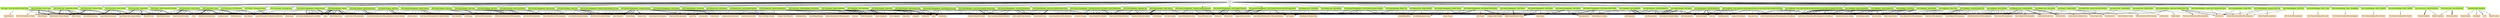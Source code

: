 // TC <-> K
digraph {
	Root
	"Test Login - ezScrum Identify Invalid Value" [color=darkolivegreen2 shape=box style=filled]
		Root -> "Test Login - ezScrum Identify Invalid Value"
	"Open Browser" [color=bisque shape=box style=filled]
	"Login With Invalid Credentials Should Fail" [color=bisque shape=box style=filled]
	"Login With Invalid Credentials Should Fail" [color=bisque shape=box style=filled]
	"Login With Invalid Credentials Should Fail" [color=bisque shape=box style=filled]
	"Login With Invalid Credentials Should Fail" [color=bisque shape=box style=filled]
	"Login With Invalid Credentials Should Fail" [color=bisque shape=box style=filled]
	"Login With Invalid Credentials Should Fail" [color=bisque shape=box style=filled]
	"Close Browser" [color=bisque shape=box style=filled]
	"Test Unplanned - Add Unplanned" [color=darkolivegreen2 shape=box style=filled]
		Root -> "Test Unplanned - Add Unplanned"
	"Add Unplanned" [color=bisque shape=box style=filled]
	None [color=bisque shape=box style=filled]
	"Get Matching Xpath Count" [color=bisque shape=box style=filled]
	"Get Text" [color=bisque shape=box style=filled]
	"Get Text" [color=bisque shape=box style=filled]
	"Get Text" [color=bisque shape=box style=filled]
	"Get Text" [color=bisque shape=box style=filled]
	"Get Text" [color=bisque shape=box style=filled]
	"Get Text" [color=bisque shape=box style=filled]
	"Get Text" [color=bisque shape=box style=filled]
	"Get Text" [color=bisque shape=box style=filled]
	"Get Text" [color=bisque shape=box style=filled]
	None [color=bisque shape=box style=filled]
	"Should Be Equal" [color=bisque shape=box style=filled]
	"Should Be Equal" [color=bisque shape=box style=filled]
	"Should Be Equal" [color=bisque shape=box style=filled]
	"Should Be Equal" [color=bisque shape=box style=filled]
	"Should Be Equal" [color=bisque shape=box style=filled]
	"Should Be Equal" [color=bisque shape=box style=filled]
	"Should Be Equal" [color=bisque shape=box style=filled]
	"Should Be Equal" [color=bisque shape=box style=filled]
	"Should Be Equal" [color=bisque shape=box style=filled]
	"Should Be Equal" [color=bisque shape=box style=filled]
	"Test Unplanned - Edit Unplanned" [color=darkolivegreen2 shape=box style=filled]
		Root -> "Test Unplanned - Edit Unplanned"
	"Select Unplanned" [color=bisque shape=box style=filled]
	"Edit Unplanned" [color=bisque shape=box style=filled]
	None [color=bisque shape=box style=filled]
	"Get Text" [color=bisque shape=box style=filled]
	"Get Text" [color=bisque shape=box style=filled]
	"Get Text" [color=bisque shape=box style=filled]
	"Get Text" [color=bisque shape=box style=filled]
	"Get Text" [color=bisque shape=box style=filled]
	"Get Text" [color=bisque shape=box style=filled]
	"Get Text" [color=bisque shape=box style=filled]
	"Get Text" [color=bisque shape=box style=filled]
	"Get Text" [color=bisque shape=box style=filled]
	None [color=bisque shape=box style=filled]
	"Should Be Equal" [color=bisque shape=box style=filled]
	"Should Be Equal" [color=bisque shape=box style=filled]
	"Should Be Equal" [color=bisque shape=box style=filled]
	"Should Be Equal" [color=bisque shape=box style=filled]
	"Should Be Equal" [color=bisque shape=box style=filled]
	"Should Be Equal" [color=bisque shape=box style=filled]
	"Should Be Equal" [color=bisque shape=box style=filled]
	"Should Be Equal" [color=bisque shape=box style=filled]
	"Should Be Equal" [color=bisque shape=box style=filled]
	"Test Unplanned - Delete Unplanned" [color=darkolivegreen2 shape=box style=filled]
		Root -> "Test Unplanned - Delete Unplanned"
	None [color=bisque shape=box style=filled]
	"Get Matching Xpath Count" [color=bisque shape=box style=filled]
	"Should Be Equal" [color=bisque shape=box style=filled]
	None [color=bisque shape=box style=filled]
	"Select Unplanned" [color=bisque shape=box style=filled]
	"Delete Unplanned" [color=bisque shape=box style=filled]
	"Get Matching Xpath Count" [color=bisque shape=box style=filled]
	"Should Be Equal" [color=bisque shape=box style=filled]
	None [color=bisque shape=box style=filled]
	"Select Unplanned" [color=bisque shape=box style=filled]
	"Delete Unplanned" [color=bisque shape=box style=filled]
	"Get Matching Xpath Count" [color=bisque shape=box style=filled]
	"Should Be Equal" [color=bisque shape=box style=filled]
	None [color=bisque shape=box style=filled]
	"Select Unplanned" [color=bisque shape=box style=filled]
	"Delete Unplanned" [color=bisque shape=box style=filled]
	"Get Matching Xpath Count" [color=bisque shape=box style=filled]
	"Should Be Equal" [color=bisque shape=box style=filled]
	"Test Project - Create Project" [color=darkolivegreen2 shape=box style=filled]
		Root -> "Test Project - Create Project"
	"Check ProjectID Is Existed" [color=bisque shape=box style=filled]
	"Run Keyword If" [color=bisque shape=box style=filled]
	"Run Keyword If" [color=bisque shape=box style=filled]
	"Check Project Is Create" [color=bisque shape=box style=filled]
	"Clean Project Data" [color=bisque shape=box style=filled]
	"Test Project - Permission Denied" [color=darkolivegreen2 shape=box style=filled]
		Root -> "Test Project - Permission Denied"
	None [color=bisque shape=box style=filled]
	"Login Page With Account" [color=bisque shape=box style=filled]
	"Wait Until Page Contains" [color=bisque shape=box style=filled]
	"Select Project" [color=bisque shape=box style=filled]
	None [color=bisque shape=box style=filled]
	"Go To" [color=bisque shape=box style=filled]
	None [color=bisque shape=box style=filled]
	"Xpath Should Match X Times" [color=bisque shape=box style=filled]
	"Close Browser" [color=bisque shape=box style=filled]
	"Test Project - Verify ProjectID Is Existed" [color=darkolivegreen2 shape=box style=filled]
		Root -> "Test Project - Verify ProjectID Is Existed"
	"Login Page With Account" [color=bisque shape=box style=filled]
	"Page Should Contain Element" [color=bisque shape=box style=filled]
	None [color=bisque shape=box style=filled]
	"Check ProjectID Is Existed" [color=bisque shape=box style=filled]
	"Should Be True" [color=bisque shape=box style=filled]
	None [color=bisque shape=box style=filled]
	"Check ProjectID Is Existed" [color=bisque shape=box style=filled]
	"Should Be True" [color=bisque shape=box style=filled]
	"Exit ezScrum System" [color=bisque shape=box style=filled]
	"Test ProductBacklog - Mark And UnMark Story Tag" [color=darkolivegreen2 shape=box style=filled]
		Root -> "Test ProductBacklog - Mark And UnMark Story Tag"
	None [color=bisque shape=box style=filled]
	"Mark And UnMark Tag With Arguments" [color=bisque shape=box style=filled]
	"Get Story ID" [color=bisque shape=box style=filled]
	"Verify Story Information With Arguments" [color=bisque shape=box style=filled]
	None [color=bisque shape=box style=filled]
	"Mark And UnMark Tag With Arguments" [color=bisque shape=box style=filled]
	"Get Story ID" [color=bisque shape=box style=filled]
	"Verify Story Information With Arguments" [color=bisque shape=box style=filled]
	"Test ProductBacklog - Filter - Done" [color=darkolivegreen2 shape=box style=filled]
		Root -> "Test ProductBacklog - Filter - Done"
	"Test Product Backlog Filter Done" [color=bisque shape=box style=filled]
	"Test ProductBacklog - Search" [color=darkolivegreen2 shape=box style=filled]
		Root -> "Test ProductBacklog - Search"
	"Reload Page" [color=bisque shape=box style=filled]
	"Title Should Be" [color=bisque shape=box style=filled]
	"Select Node Product" [color=bisque shape=box style=filled]
	"Get Text" [color=bisque shape=box style=filled]
	"Get Text" [color=bisque shape=box style=filled]
	None [color=bisque shape=box style=filled]
	"Reload Page" [color=bisque shape=box style=filled]
	"Title Should Be" [color=bisque shape=box style=filled]
	"Select Node Product" [color=bisque shape=box style=filled]
	"Wait Until Page Contains Element" [color=bisque shape=box style=filled]
	None [color=bisque shape=box style=filled]
	"Set Product Backlog Search Condition" [color=bisque shape=box style=filled]
	None [color=bisque shape=box style=filled]
	"Page Should Contain Element" [color=bisque shape=box style=filled]
	"Page Should Not Contain Element" [color=bisque shape=box style=filled]
	"Page Should Not Contain Element" [color=bisque shape=box style=filled]
	"Page Should Not Contain Element" [color=bisque shape=box style=filled]
	"Page Should Not Contain Element" [color=bisque shape=box style=filled]
	None [color=bisque shape=box style=filled]
	"Set Product Backlog Search Condition" [color=bisque shape=box style=filled]
	None [color=bisque shape=box style=filled]
	"Page Should Not Contain Element" [color=bisque shape=box style=filled]
	"Page Should Contain Element" [color=bisque shape=box style=filled]
	"Page Should Not Contain Element" [color=bisque shape=box style=filled]
	"Page Should Not Contain Element" [color=bisque shape=box style=filled]
	"Page Should Not Contain Element" [color=bisque shape=box style=filled]
	None [color=bisque shape=box style=filled]
	"Set Product Backlog Search Condition" [color=bisque shape=box style=filled]
	"Page Should Not Contain Element" [color=bisque shape=box style=filled]
	"Page Should Not Contain Element" [color=bisque shape=box style=filled]
	"Page Should Contain Element" [color=bisque shape=box style=filled]
	"Page Should Not Contain Element" [color=bisque shape=box style=filled]
	"Page Should Not Contain Element" [color=bisque shape=box style=filled]
	None [color=bisque shape=box style=filled]
	"Set Product Backlog Search Condition" [color=bisque shape=box style=filled]
	"Page Should Not Contain Element" [color=bisque shape=box style=filled]
	"Page Should Not Contain Element" [color=bisque shape=box style=filled]
	"Page Should Not Contain Element" [color=bisque shape=box style=filled]
	"Page Should Contain Element" [color=bisque shape=box style=filled]
	"Page Should Not Contain Element" [color=bisque shape=box style=filled]
	None [color=bisque shape=box style=filled]
	"Set Product Backlog Search Condition" [color=bisque shape=box style=filled]
	"Page Should Not Contain Element" [color=bisque shape=box style=filled]
	"Page Should Not Contain Element" [color=bisque shape=box style=filled]
	"Page Should Not Contain Element" [color=bisque shape=box style=filled]
	"Page Should Not Contain Element" [color=bisque shape=box style=filled]
	"Page Should Contain Element" [color=bisque shape=box style=filled]
	None [color=bisque shape=box style=filled]
	None [color=bisque shape=box style=filled]
	None [color=bisque shape=box style=filled]
	None [color=bisque shape=box style=filled]
	None [color=bisque shape=box style=filled]
	None [color=bisque shape=box style=filled]
	None [color=bisque shape=box style=filled]
	"Test ProductBacklog - Create Story Identify Invalid Value" [color=darkolivegreen2 shape=box style=filled]
		Root -> "Test ProductBacklog - Create Story Identify Invalid Value"
	"Click Element" [color=bisque shape=box style=filled]
	"Wait Until Page Contains" [color=bisque shape=box style=filled]
	"Verify Invalid Value Textarea" [color=bisque shape=box style=filled]
	"Verify Invalid Value" [color=bisque shape=box style=filled]
	"Verify Invalid Value" [color=bisque shape=box style=filled]
	"Verify Invalid Value" [color=bisque shape=box style=filled]
	"Verify Invalid Value" [color=bisque shape=box style=filled]
	"Verify Invalid Value" [color=bisque shape=box style=filled]
	"Verify Invalid Value" [color=bisque shape=box style=filled]
	"Verify Invalid Value" [color=bisque shape=box style=filled]
	"Verify Invalid Value" [color=bisque shape=box style=filled]
	"Verify Invalid Value" [color=bisque shape=box style=filled]
	"Find Current Window Element" [color=bisque shape=box style=filled]
	"Element Should Be Visible" [color=bisque shape=box style=filled]
	"Click Element" [color=bisque shape=box style=filled]
	"Test ProductBacklog - Edit Story Identify Invalid Value" [color=darkolivegreen2 shape=box style=filled]
		Root -> "Test ProductBacklog - Edit Story Identify Invalid Value"
	"Wait Until Page Contains Element" [color=bisque shape=box style=filled]
	"Mouse Down" [color=bisque shape=box style=filled]
	"Mouse Up" [color=bisque shape=box style=filled]
	"Click Element" [color=bisque shape=box style=filled]
	"Wait Until Page Contains" [color=bisque shape=box style=filled]
	"Verify Invalid Value Textarea" [color=bisque shape=box style=filled]
	"Verify Invalid Value" [color=bisque shape=box style=filled]
	"Verify Invalid Value" [color=bisque shape=box style=filled]
	"Verify Invalid Value" [color=bisque shape=box style=filled]
	"Verify Invalid Value" [color=bisque shape=box style=filled]
	"Verify Invalid Value" [color=bisque shape=box style=filled]
	"Verify Invalid Value" [color=bisque shape=box style=filled]
	"Verify Invalid Value" [color=bisque shape=box style=filled]
	"Verify Invalid Value" [color=bisque shape=box style=filled]
	"Verify Invalid Value" [color=bisque shape=box style=filled]
	"Get Story ID" [color=bisque shape=box style=filled]
	"Find Current Window Element" [color=bisque shape=box style=filled]
	"Element Enable And Submit" [color=bisque shape=box style=filled]
	"Test ProductBacklog - Create Story" [color=darkolivegreen2 shape=box style=filled]
		Root -> "Test ProductBacklog - Create Story"
	"Get Story ID" [color=bisque shape=box style=filled]
	"Verify Story Information With Arguments" [color=bisque shape=box style=filled]
	"Test ProductBacklog - Create Story With Invalid Value" [color=darkolivegreen2 shape=box style=filled]
		Root -> "Test ProductBacklog - Create Story With Invalid Value"
	"Get Story ID" [color=bisque shape=box style=filled]
	"Verify Story Information With Arguments" [color=bisque shape=box style=filled]
	"Test ProductBacklog - Edit Story" [color=darkolivegreen2 shape=box style=filled]
		Root -> "Test ProductBacklog - Edit Story"
	"Edit Story With Arguments" [color=bisque shape=box style=filled]
	"Get Story ID" [color=bisque shape=box style=filled]
	"Verify Story Information With Arguments" [color=bisque shape=box style=filled]
	"Test ProductBacklog - Story History" [color=darkolivegreen2 shape=box style=filled]
		Root -> "Test ProductBacklog - Story History"
	"Set Test Variable" [color=bisque shape=box style=filled]
	None [color=bisque shape=box style=filled]
	"Get Text" [color=bisque shape=box style=filled]
	"Mouse Down" [color=bisque shape=box style=filled]
	"Mouse Up" [color=bisque shape=box style=filled]
	"Click Element" [color=bisque shape=box style=filled]
	"Get Text" [color=bisque shape=box style=filled]
	"Should Be Equal As Strings" [color=bisque shape=box style=filled]
	"Find Current Window Element" [color=bisque shape=box style=filled]
	"Element Enable And Submit" [color=bisque shape=box style=filled]
	None [color=bisque shape=box style=filled]
	None [color=bisque shape=box style=filled]
	None [color=bisque shape=box style=filled]
	None [color=bisque shape=box style=filled]
	None [color=bisque shape=box style=filled]
	None [color=bisque shape=box style=filled]
	None [color=bisque shape=box style=filled]
	None [color=bisque shape=box style=filled]
	None [color=bisque shape=box style=filled]
	None [color=bisque shape=box style=filled]
	None [color=bisque shape=box style=filled]
	None [color=bisque shape=box style=filled]
	None [color=bisque shape=box style=filled]
	None [color=bisque shape=box style=filled]
	None [color=bisque shape=box style=filled]
	None [color=bisque shape=box style=filled]
	None [color=bisque shape=box style=filled]
	None [color=bisque shape=box style=filled]
	None [color=bisque shape=box style=filled]
	None [color=bisque shape=box style=filled]
	None [color=bisque shape=box style=filled]
	None [color=bisque shape=box style=filled]
	None [color=bisque shape=box style=filled]
	None [color=bisque shape=box style=filled]
	None [color=bisque shape=box style=filled]
	None [color=bisque shape=box style=filled]
	None [color=bisque shape=box style=filled]
	None [color=bisque shape=box style=filled]
	None [color=bisque shape=box style=filled]
	None [color=bisque shape=box style=filled]
	None [color=bisque shape=box style=filled]
	None [color=bisque shape=box style=filled]
	None [color=bisque shape=box style=filled]
	None [color=bisque shape=box style=filled]
	None [color=bisque shape=box style=filled]
	None [color=bisque shape=box style=filled]
	None [color=bisque shape=box style=filled]
	None [color=bisque shape=box style=filled]
	None [color=bisque shape=box style=filled]
	None [color=bisque shape=box style=filled]
	None [color=bisque shape=box style=filled]
	None [color=bisque shape=box style=filled]
	None [color=bisque shape=box style=filled]
	None [color=bisque shape=box style=filled]
	None [color=bisque shape=box style=filled]
	None [color=bisque shape=box style=filled]
	None [color=bisque shape=box style=filled]
	None [color=bisque shape=box style=filled]
	None [color=bisque shape=box style=filled]
	None [color=bisque shape=box style=filled]
	None [color=bisque shape=box style=filled]
	None [color=bisque shape=box style=filled]
	None [color=bisque shape=box style=filled]
	None [color=bisque shape=box style=filled]
	None [color=bisque shape=box style=filled]
	None [color=bisque shape=box style=filled]
	None [color=bisque shape=box style=filled]
	None [color=bisque shape=box style=filled]
	None [color=bisque shape=box style=filled]
	None [color=bisque shape=box style=filled]
	"Test ProductBacklog - Remove Story Tag" [color=darkolivegreen2 shape=box style=filled]
		Root -> "Test ProductBacklog - Remove Story Tag"
	"Delete Tag With Arguments" [color=bisque shape=box style=filled]
	"Get Story ID" [color=bisque shape=box style=filled]
	"Verify Story Information With Arguments" [color=bisque shape=box style=filled]
	"Test ProductBacklog - Create Tag" [color=darkolivegreen2 shape=box style=filled]
		Root -> "Test ProductBacklog - Create Tag"
	None [color=bisque shape=box style=filled]
	"Element Text Should Be" [color=bisque shape=box style=filled]
	None [color=bisque shape=box style=filled]
	"Element Text Should Be" [color=bisque shape=box style=filled]
	"Test ProductBacklog - Duplicate Tag" [color=darkolivegreen2 shape=box style=filled]
		Root -> "Test ProductBacklog - Duplicate Tag"
	"Set Variable" [color=bisque shape=box style=filled]
	None [color=bisque shape=box style=filled]
	"Click Element" [color=bisque shape=box style=filled]
	"Click Element" [color=bisque shape=box style=filled]
	"Input Text" [color=bisque shape=box style=filled]
	"Find Current Window Element" [color=bisque shape=box style=filled]
	"Wait Until Page Contains Element" [color=bisque shape=box style=filled]
	"Element Enable And Submit" [color=bisque shape=box style=filled]
	None [color=bisque shape=box style=filled]
	"Get Alert Message" [color=bisque shape=box style=filled]
	"Set Variable" [color=bisque shape=box style=filled]
	"Should Be Equal As Strings" [color=bisque shape=box style=filled]
	None [color=bisque shape=box style=filled]
	"Find Current Window Element" [color=bisque shape=box style=filled]
	"Click Element" [color=bisque shape=box style=filled]
	None [color=bisque shape=box style=filled]
	"Count Tag Amount With Arguments" [color=bisque shape=box style=filled]
	"Get Text" [color=bisque shape=box style=filled]
	"Should Be Equal" [color=bisque shape=box style=filled]
	None [color=bisque shape=box style=filled]
	"Find Current Window Element" [color=bisque shape=box style=filled]
	"Click Element" [color=bisque shape=box style=filled]
	"Test ProductBacklog - Delete Tag" [color=darkolivegreen2 shape=box style=filled]
		Root -> "Test ProductBacklog - Delete Tag"
	"Set Variable" [color=bisque shape=box style=filled]
	None [color=bisque shape=box style=filled]
	"Get Matching Xpath Count" [color=bisque shape=box style=filled]
	"Set Selenium Speed" [color=bisque shape=box style=filled]
	None [color=bisque shape=box style=filled]
	"Test ProductBacklog - Filter - Backlogged" [color=darkolivegreen2 shape=box style=filled]
		Root -> "Test ProductBacklog - Filter - Backlogged"
	"Test Product Backlog Filter Backlogged" [color=bisque shape=box style=filled]
	"Test ProductBacklog - Filter - Detailed" [color=darkolivegreen2 shape=box style=filled]
		Root -> "Test ProductBacklog - Filter - Detailed"
	"Test Product Backlog Filter Detailed" [color=bisque shape=box style=filled]
	"Test ProductBacklog - Filter - Default" [color=darkolivegreen2 shape=box style=filled]
		Root -> "Test ProductBacklog - Filter - Default"
	"Test Product Backlog Filter Default" [color=bisque shape=box style=filled]
	"Test Sprint Plan - Create Sprint" [color=darkolivegreen2 shape=box style=filled]
		Root -> "Test Sprint Plan - Create Sprint"
	"Select Node Product" [color=bisque shape=box style=filled]
	"Create Sprint" [color=bisque shape=box style=filled]
	"Test Sprint Plan - Delete Sprint" [color=darkolivegreen2 shape=box style=filled]
		Root -> "Test Sprint Plan - Delete Sprint"
	"Select Node Product" [color=bisque shape=box style=filled]
	"Delete Sprint" [color=bisque shape=box style=filled]
	"Test Sprint Plan - Sprint Goal With NewLine" [color=darkolivegreen2 shape=box style=filled]
		Root -> "Test Sprint Plan - Sprint Goal With NewLine"
	"Select Node Product" [color=bisque shape=box style=filled]
	"Verify Sprint Goal With NewLine" [color=bisque shape=box style=filled]
	"Test Sprint Backlog - Edit Story" [color=darkolivegreen2 shape=box style=filled]
		Root -> "Test Sprint Backlog - Edit Story"
	None [color=bisque shape=box style=filled]
	"Set Variable" [color=bisque shape=box style=filled]
	"Set Variable" [color=bisque shape=box style=filled]
	"Set Variable" [color=bisque shape=box style=filled]
	"Set Variable" [color=bisque shape=box style=filled]
	"Set Variable" [color=bisque shape=box style=filled]
	"Set Variable" [color=bisque shape=box style=filled]
	"Set Variable" [color=bisque shape=box style=filled]
	None [color=bisque shape=box style=filled]
	"Edit Story With Arguments In Sprint Backlog" [color=bisque shape=box style=filled]
	None [color=bisque shape=box style=filled]
	"Verify Story Information With Arguments In Sprint Backlog" [color=bisque shape=box style=filled]
	"Test Sprint Backlog - Add Story" [color=darkolivegreen2 shape=box style=filled]
		Root -> "Test Sprint Backlog - Add Story"
	None [color=bisque shape=box style=filled]
	"Set Variable" [color=bisque shape=box style=filled]
	"Set Variable" [color=bisque shape=box style=filled]
	"Set Variable" [color=bisque shape=box style=filled]
	"Set Variable" [color=bisque shape=box style=filled]
	"Set Variable" [color=bisque shape=box style=filled]
	"Set Variable" [color=bisque shape=box style=filled]
	None [color=bisque shape=box style=filled]
	"Create Story With Arguments" [color=bisque shape=box style=filled]
	None [color=bisque shape=box style=filled]
	"Verify Story Information With Arguments In Sprint Backlog" [color=bisque shape=box style=filled]
	"Test Sprint Backlog - Drop Story" [color=darkolivegreen2 shape=box style=filled]
		Root -> "Test Sprint Backlog - Drop Story"
	None [color=bisque shape=box style=filled]
	"Set Variable" [color=bisque shape=box style=filled]
	"Get Story ID In Sprint Backlog" [color=bisque shape=box style=filled]
	None [color=bisque shape=box style=filled]
	"Select Node Product" [color=bisque shape=box style=filled]
	"Get Text" [color=bisque shape=box style=filled]
	Comment [color=bisque shape=box style=filled]
	None [color=bisque shape=box style=filled]
	"Select Node Product" [color=bisque shape=box style=filled]
	"Drop Story" [color=bisque shape=box style=filled]
	None [color=bisque shape=box style=filled]
	"Page Should Not Contain Element" [color=bisque shape=box style=filled]
	None [color=bisque shape=box style=filled]
	"Select Node Product" [color=bisque shape=box style=filled]
	"Get Text" [color=bisque shape=box style=filled]
	"Should Be Equal" [color=bisque shape=box style=filled]
	"Test Sprint Backlog - Add Existing Story" [color=darkolivegreen2 shape=box style=filled]
		Root -> "Test Sprint Backlog - Add Existing Story"
	None [color=bisque shape=box style=filled]
	"Set Variable" [color=bisque shape=box style=filled]
	"Set Variable" [color=bisque shape=box style=filled]
	"Set Variable" [color=bisque shape=box style=filled]
	"Set Variable" [color=bisque shape=box style=filled]
	"Set Variable" [color=bisque shape=box style=filled]
	"Set Variable" [color=bisque shape=box style=filled]
	None [color=bisque shape=box style=filled]
	"Add Existing Story" [color=bisque shape=box style=filled]
	None [color=bisque shape=box style=filled]
	Sleep [color=bisque shape=box style=filled]
	"Verify Story Information With Arguments In Sprint Backlog" [color=bisque shape=box style=filled]
	"Test Sprint Backlog - Edit Sprint" [color=darkolivegreen2 shape=box style=filled]
		Root -> "Test Sprint Backlog - Edit Sprint"
	"Get Text" [color=bisque shape=box style=filled]
	"Set Variable" [color=bisque shape=box style=filled]
	"Set Variable" [color=bisque shape=box style=filled]
	"Set Variable" [color=bisque shape=box style=filled]
	"Set Variable" [color=bisque shape=box style=filled]
	"Set Variable" [color=bisque shape=box style=filled]
	None [color=bisque shape=box style=filled]
	"Select Node Product" [color=bisque shape=box style=filled]
	"Edit Sprint In Sprint Backlog" [color=bisque shape=box style=filled]
	"Wait Until Page Contains" [color=bisque shape=box style=filled]
	None [color=bisque shape=box style=filled]
	"Get Text" [color=bisque shape=box style=filled]
	"Should Be Equal As Strings" [color=bisque shape=box style=filled]
	None [color=bisque shape=box style=filled]
	"Select Node Product" [color=bisque shape=box style=filled]
	"Xpath Should Match X Times" [color=bisque shape=box style=filled]
	"Xpath Should Match X Times" [color=bisque shape=box style=filled]
	"Xpath Should Match X Times" [color=bisque shape=box style=filled]
	"Xpath Should Match X Times" [color=bisque shape=box style=filled]
	"Xpath Should Match X Times" [color=bisque shape=box style=filled]
	"Xpath Should Match X Times" [color=bisque shape=box style=filled]
	"Test Sprint Backlog - Add Task" [color=darkolivegreen2 shape=box style=filled]
		Root -> "Test Sprint Backlog - Add Task"
	None [color=bisque shape=box style=filled]
	"Set Variable" [color=bisque shape=box style=filled]
	"Set Variable" [color=bisque shape=box style=filled]
	"Set Variable" [color=bisque shape=box style=filled]
	"Set Variable" [color=bisque shape=box style=filled]
	None [color=bisque shape=box style=filled]
	"Get Story ID In Sprint Backlog" [color=bisque shape=box style=filled]
	"Add Task With Arguments" [color=bisque shape=box style=filled]
	None [color=bisque shape=box style=filled]
	"Verify Task Information With Arguments" [color=bisque shape=box style=filled]
	"Test Sprint Backlog - Edit Task" [color=darkolivegreen2 shape=box style=filled]
		Root -> "Test Sprint Backlog - Edit Task"
	None [color=bisque shape=box style=filled]
	"Set Variable" [color=bisque shape=box style=filled]
	"Set Variable" [color=bisque shape=box style=filled]
	"Set Variable" [color=bisque shape=box style=filled]
	None [color=bisque shape=box style=filled]
	"Get Story ID In Sprint Backlog" [color=bisque shape=box style=filled]
	"Add Task With Arguments" [color=bisque shape=box style=filled]
	None [color=bisque shape=box style=filled]
	"Set Variable" [color=bisque shape=box style=filled]
	"Set Variable" [color=bisque shape=box style=filled]
	"Set Variable" [color=bisque shape=box style=filled]
	"Set Variable" [color=bisque shape=box style=filled]
	"Set Variable" [color=bisque shape=box style=filled]
	"Get Task ID In Sprint Backlog" [color=bisque shape=box style=filled]
	"Edit Task With Arguments" [color=bisque shape=box style=filled]
	None [color=bisque shape=box style=filled]
	"Verify Task Information With Arguments" [color=bisque shape=box style=filled]
	"Test Sprint Backlog - Drop Task" [color=darkolivegreen2 shape=box style=filled]
		Root -> "Test Sprint Backlog - Drop Task"
	None [color=bisque shape=box style=filled]
	"Set Variable" [color=bisque shape=box style=filled]
	"Set Variable" [color=bisque shape=box style=filled]
	"Set Variable" [color=bisque shape=box style=filled]
	None [color=bisque shape=box style=filled]
	"Get Story ID In Sprint Backlog" [color=bisque shape=box style=filled]
	"Add Task With Arguments" [color=bisque shape=box style=filled]
	None [color=bisque shape=box style=filled]
	"Get Task ID In Sprint Backlog" [color=bisque shape=box style=filled]
	"Drop Task With Arguments" [color=bisque shape=box style=filled]
	None [color=bisque shape=box style=filled]
	"Get Story ID In Sprint Backlog" [color=bisque shape=box style=filled]
	"Xpath Should Match X Times" [color=bisque shape=box style=filled]
	"Test Sprint Backlog - Add Existing Task" [color=darkolivegreen2 shape=box style=filled]
		Root -> "Test Sprint Backlog - Add Existing Task"
	"Set Variable" [color=bisque shape=box style=filled]
	"Set Variable" [color=bisque shape=box style=filled]
	"Set Variable" [color=bisque shape=box style=filled]
	"Create List" [color=bisque shape=box style=filled]
	"Create List" [color=bisque shape=box style=filled]
	None [color=bisque shape=box style=filled]
	"Test Sprint Backlog - Show Task History" [color=darkolivegreen2 shape=box style=filled]
		Root -> "Test Sprint Backlog - Show Task History"
	"Set Variable" [color=bisque shape=box style=filled]
	"Set Variable" [color=bisque shape=box style=filled]
	"Set Variable" [color=bisque shape=box style=filled]
	None [color=bisque shape=box style=filled]
	"Get Story ID In Sprint Backlog" [color=bisque shape=box style=filled]
	"Add Task With Arguments" [color=bisque shape=box style=filled]
	None [color=bisque shape=box style=filled]
	"Get Task ID In Sprint Backlog" [color=bisque shape=box style=filled]
	"Show Task History With Arguments" [color=bisque shape=box style=filled]
	"Test Account Management - Add Account" [color=darkolivegreen2 shape=box style=filled]
		Root -> "Test Account Management - Add Account"
	"Add Account By Parameter" [color=bisque shape=box style=filled]
	"Wait Until Page Contains" [color=bisque shape=box style=filled]
	"Check Account In Edit" [color=bisque shape=box style=filled]
	None [color=bisque shape=box style=filled]
	"Click Image" [color=bisque shape=box style=filled]
	"Title Should Be" [color=bisque shape=box style=filled]
	None [color=bisque shape=box style=filled]
	"Input Text" [color=bisque shape=box style=filled]
	"Input Password" [color=bisque shape=box style=filled]
	"Submit Form" [color=bisque shape=box style=filled]
	"Title Should Be" [color=bisque shape=box style=filled]
	"Test Account Management - Add Duplicate Account" [color=darkolivegreen2 shape=box style=filled]
		Root -> "Test Account Management - Add Duplicate Account"
	"Add Account By Parameter" [color=bisque shape=box style=filled]
	"Wait Until Page Contains" [color=bisque shape=box style=filled]
	"Add Account By Parameter" [color=bisque shape=box style=filled]
	"Wait Until Page Contains" [color=bisque shape=box style=filled]
	None [color=bisque shape=box style=filled]
	"Click Button" [color=bisque shape=box style=filled]
	None [color=bisque shape=box style=filled]
	"Find Current Window Element" [color=bisque shape=box style=filled]
	"Element Enable And Submit" [color=bisque shape=box style=filled]
	"Xpath Should Match X Times" [color=bisque shape=box style=filled]
	"Test Account Management - Edit Account" [color=darkolivegreen2 shape=box style=filled]
		Root -> "Test Account Management - Edit Account"
	"Edit Account" [color=bisque shape=box style=filled]
	"Wait Until Page Contains" [color=bisque shape=box style=filled]
	"Check Account In Edit" [color=bisque shape=box style=filled]
	"Test Account Management - Delete Account" [color=darkolivegreen2 shape=box style=filled]
		Root -> "Test Account Management - Delete Account"
	"Add Account By Parameter" [color=bisque shape=box style=filled]
	"Wait Until Page Contains" [color=bisque shape=box style=filled]
	"Xpath Should Match X Times" [color=bisque shape=box style=filled]
	None [color=bisque shape=box style=filled]
	"Delete Account" [color=bisque shape=box style=filled]
	"Xpath Should Match X Times" [color=bisque shape=box style=filled]
	None [color=bisque shape=box style=filled]
	"Click Image" [color=bisque shape=box style=filled]
	"Title Should Be" [color=bisque shape=box style=filled]
	None [color=bisque shape=box style=filled]
	"Login With Invalid Credentials Should Fail" [color=bisque shape=box style=filled]
	"Test Account Management - Enable Account" [color=darkolivegreen2 shape=box style=filled]
		Root -> "Test Account Management - Enable Account"
	None [color=bisque shape=box style=filled]
	"Disable Account" [color=bisque shape=box style=filled]
	None [color=bisque shape=box style=filled]
	"Click Image" [color=bisque shape=box style=filled]
	"Title Should Be" [color=bisque shape=box style=filled]
	None [color=bisque shape=box style=filled]
	"Login With Invalid Credentials Should Fail" [color=bisque shape=box style=filled]
	None [color=bisque shape=box style=filled]
	"Input Text" [color=bisque shape=box style=filled]
	"Input Password" [color=bisque shape=box style=filled]
	"Submit Form" [color=bisque shape=box style=filled]
	"Title Should Be" [color=bisque shape=box style=filled]
	"click element" [color=bisque shape=box style=filled]
	"Wait Until Page Contains Element" [color=bisque shape=box style=filled]
	"Wait Until Page Contains Element" [color=bisque shape=box style=filled]
	None [color=bisque shape=box style=filled]
	"Enable Account" [color=bisque shape=box style=filled]
	None [color=bisque shape=box style=filled]
	"Click Image" [color=bisque shape=box style=filled]
	"Title Should Be" [color=bisque shape=box style=filled]
	None [color=bisque shape=box style=filled]
	"Input Text" [color=bisque shape=box style=filled]
	"Input Password" [color=bisque shape=box style=filled]
	"Submit Form" [color=bisque shape=box style=filled]
	"Title Should Be" [color=bisque shape=box style=filled]
	"Test Account Management - Click Add Account Can Display Correct Information" [color=darkolivegreen2 shape=box style=filled]
		Root -> "Test Account Management - Click Add Account Can Display Correct Information"
	None [color=bisque shape=box style=filled]
	SwitchToPage [color=bisque shape=box style=filled]
	"Wait Until Page Contains Element" [color=bisque shape=box style=filled]
	"Mouse Down" [color=bisque shape=box style=filled]
	"Mouse Up" [color=bisque shape=box style=filled]
	"Click Element" [color=bisque shape=box style=filled]
	"Find Current Window Element" [color=bisque shape=box style=filled]
	"Element Enable And Submit" [color=bisque shape=box style=filled]
	None [color=bisque shape=box style=filled]
	"Click Element" [color=bisque shape=box style=filled]
	None [color=bisque shape=box style=filled]
	"Compare Field Content" [color=bisque shape=box style=filled]
	"Compare Field Content" [color=bisque shape=box style=filled]
	"Compare Field Content" [color=bisque shape=box style=filled]
	"Compare Field Content" [color=bisque shape=box style=filled]
	"Compare Field Content" [color=bisque shape=box style=filled]
	"Xpath Should Match X Times" [color=bisque shape=box style=filled]
	"Find Current Window Element" [color=bisque shape=box style=filled]
	"Element Enable And Submit" [color=bisque shape=box style=filled]
	"Test Account Management - Do Not Delete Account of Admin" [color=darkolivegreen2 shape=box style=filled]
		Root -> "Test Account Management - Do Not Delete Account of Admin"
	"Set Variable" [color=bisque shape=box style=filled]
	"Set Selenium Speed" [color=bisque shape=box style=filled]
	None [color=bisque shape=box style=filled]
	"Mouse Down" [color=bisque shape=box style=filled]
	"Mouse Up" [color=bisque shape=box style=filled]
	"Xpath Should Match X Times" [color=bisque shape=box style=filled]
	None [color=bisque shape=box style=filled]
	"Mouse Down" [color=bisque shape=box style=filled]
	"Mouse Up" [color=bisque shape=box style=filled]
	"Xpath Should Match X Times" [color=bisque shape=box style=filled]
	"Test Account Management - Change Password" [color=darkolivegreen2 shape=box style=filled]
		Root -> "Test Account Management - Change Password"
	"Edit Account" [color=bisque shape=box style=filled]
	"Wait Until Page Contains" [color=bisque shape=box style=filled]
	"Check Account In Edit" [color=bisque shape=box style=filled]
	None [color=bisque shape=box style=filled]
	"Click Image" [color=bisque shape=box style=filled]
	"Title Should Be" [color=bisque shape=box style=filled]
	None [color=bisque shape=box style=filled]
	"Input Text" [color=bisque shape=box style=filled]
	"Input Password" [color=bisque shape=box style=filled]
	"Submit Form" [color=bisque shape=box style=filled]
	"Title Should Be" [color=bisque shape=box style=filled]
	None [color=bisque shape=box style=filled]
	"Click Image" [color=bisque shape=box style=filled]
	"Title Should Be" [color=bisque shape=box style=filled]
	None [color=bisque shape=box style=filled]
	"Input Text" [color=bisque shape=box style=filled]
	"Input Password" [color=bisque shape=box style=filled]
	"Submit Form" [color=bisque shape=box style=filled]
	"Title Should Be" [color=bisque shape=box style=filled]
	None [color=bisque shape=box style=filled]
	"Wait Until Page Contains Element" [color=bisque shape=box style=filled]
	"Click element" [color=bisque shape=box style=filled]
	"Set Variable" [color=bisque shape=box style=filled]
	"Change Account Password" [color=bisque shape=box style=filled]
	None [color=bisque shape=box style=filled]
	"Click Image" [color=bisque shape=box style=filled]
	"Title Should Be" [color=bisque shape=box style=filled]
	None [color=bisque shape=box style=filled]
	"Input Text" [color=bisque shape=box style=filled]
	"Input Password" [color=bisque shape=box style=filled]
	"Submit Form" [color=bisque shape=box style=filled]
	"Title Should Be" [color=bisque shape=box style=filled]
	"Test Account Management - Validate Confirm Password" [color=darkolivegreen2 shape=box style=filled]
		Root -> "Test Account Management - Validate Confirm Password"
	"Set Variable" [color=bisque shape=box style=filled]
	"Set Variable" [color=bisque shape=box style=filled]
	"Set Selenium Speed" [color=bisque shape=box style=filled]
	"Mouse Down" [color=bisque shape=box style=filled]
	"Mouse Up" [color=bisque shape=box style=filled]
	None [color=bisque shape=box style=filled]
	"Click Element" [color=bisque shape=box style=filled]
	None [color=bisque shape=box style=filled]
	"Focus AND Input Text" [color=bisque shape=box style=filled]
	"Xpath Should Match X Times" [color=bisque shape=box style=filled]
	"Focus AND Input Text" [color=bisque shape=box style=filled]
	"Xpath Should Match X Times" [color=bisque shape=box style=filled]
	"Focus AND Input Text" [color=bisque shape=box style=filled]
	"Xpath Should Match X Times" [color=bisque shape=box style=filled]
	None [color=bisque shape=box style=filled]
	"Find Current Window Element" [color=bisque shape=box style=filled]
	"Element Enable And Submit" [color=bisque shape=box style=filled]
	"Test Account Management - User Edit Information" [color=darkolivegreen2 shape=box style=filled]
		Root -> "Test Account Management - User Edit Information"
	None [color=bisque shape=box style=filled]
	"Focus AND Input Text" [color=bisque shape=box style=filled]
	"Focus AND Input Text" [color=bisque shape=box style=filled]
	"Wait Until Page Contains Element" [color=bisque shape=box style=filled]
	"Click Element" [color=bisque shape=box style=filled]
	"Wait Until Page Contains" [color=bisque shape=box style=filled]
	"Xpath Should Match X Times" [color=bisque shape=box style=filled]
	None [color=bisque shape=box style=filled]
	"Focus AND Input Text" [color=bisque shape=box style=filled]
	"Focus AND Input Text" [color=bisque shape=box style=filled]
	"Wait Until Page Contains Element" [color=bisque shape=box style=filled]
	"Click Element" [color=bisque shape=box style=filled]
	"Wait Until Page Contains" [color=bisque shape=box style=filled]
	"Xpath Should Match X Times" [color=bisque shape=box style=filled]
	"Test Account Management - User Change Password" [color=darkolivegreen2 shape=box style=filled]
		Root -> "Test Account Management - User Change Password"
	"Set Variable" [color=bisque shape=box style=filled]
	"Set Variable" [color=bisque shape=box style=filled]
	None [color=bisque shape=box style=filled]
	"Click Element" [color=bisque shape=box style=filled]
	None [color=bisque shape=box style=filled]
	None [color=bisque shape=box style=filled]
	"Focus AND Input Text" [color=bisque shape=box style=filled]
	"Xpath Should Match X Times" [color=bisque shape=box style=filled]
	None [color=bisque shape=box style=filled]
	"Focus AND Input Text" [color=bisque shape=box style=filled]
	"Xpath Should Match X Times" [color=bisque shape=box style=filled]
	None [color=bisque shape=box style=filled]
	"Focus AND Input Text" [color=bisque shape=box style=filled]
	"Xpath Should Match X Times" [color=bisque shape=box style=filled]
	None [color=bisque shape=box style=filled]
	"Click Element" [color=bisque shape=box style=filled]
	"Wait Until Page Contains" [color=bisque shape=box style=filled]
	None [color=bisque shape=box style=filled]
	"Logon ezScrum System" [color=bisque shape=box style=filled]
	None [color=bisque shape=box style=filled]
	"Login Page With Account In The Same Browser" [color=bisque shape=box style=filled]
	"Test Account Management - User Change Password And Edit Information" [color=darkolivegreen2 shape=box style=filled]
		Root -> "Test Account Management - User Change Password And Edit Information"
	"Set Variable" [color=bisque shape=box style=filled]
	None [color=bisque shape=box style=filled]
	"Click Element" [color=bisque shape=box style=filled]
	None [color=bisque shape=box style=filled]
	"Focus AND Input Text" [color=bisque shape=box style=filled]
	"Focus AND Input Text" [color=bisque shape=box style=filled]
	"Xpath Should Match X Times" [color=bisque shape=box style=filled]
	"Click Element" [color=bisque shape=box style=filled]
	"Wait Until Page Contains" [color=bisque shape=box style=filled]
	None [color=bisque shape=box style=filled]
	"Click Element" [color=bisque shape=box style=filled]
	"Focus AND Input Text" [color=bisque shape=box style=filled]
	"Focus AND Input Text" [color=bisque shape=box style=filled]
	"Click Element" [color=bisque shape=box style=filled]
	"Wait Until Page Contains" [color=bisque shape=box style=filled]
	"Xpath Should Match X Times" [color=bisque shape=box style=filled]
	None [color=bisque shape=box style=filled]
	"Logon ezScrum System" [color=bisque shape=box style=filled]
	None [color=bisque shape=box style=filled]
	"Login Page With Account In The Same Browser" [color=bisque shape=box style=filled]
	"Xpath Should Match X Times" [color=bisque shape=box style=filled]
	"Test Account Management - Admin's email shouldn't be null" [color=darkolivegreen2 shape=box style=filled]
		Root -> "Test Account Management - Admin's email shouldn't be null"
	None [color=bisque shape=box style=filled]
	"Input Text" [color=bisque shape=box style=filled]
	"Input Password" [color=bisque shape=box style=filled]
	"Submit Form" [color=bisque shape=box style=filled]
	"Title Should Be" [color=bisque shape=box style=filled]
	"Click element" [color=bisque shape=box style=filled]
	"Wait Until Page Contains Element" [color=bisque shape=box style=filled]
	"Xpath Should Match X Times" [color=bisque shape=box style=filled]
	"Test Scrum Role - Save Permission" [color=darkolivegreen2 shape=box style=filled]
		Root -> "Test Scrum Role - Save Permission"
	"Select ProjectList" [color=bisque shape=box style=filled]
	"Verify ScrumRole" [color=bisque shape=box style=filled]
	"Verify ScrumRole" [color=bisque shape=box style=filled]
	"Verify ScrumRole" [color=bisque shape=box style=filled]
	"Verify ScrumRole" [color=bisque shape=box style=filled]
	"Verify ScrumRole" [color=bisque shape=box style=filled]
	"Test Scrum Role - Check Permission" [color=darkolivegreen2 shape=box style=filled]
		Root -> "Test Scrum Role - Check Permission"
	"Select ProjectList" [color=bisque shape=box style=filled]
	"Check ScrumRole" [color=bisque shape=box style=filled]
	"Check ScrumRole" [color=bisque shape=box style=filled]
	"Check ScrumRole" [color=bisque shape=box style=filled]
	"Check ScrumRole" [color=bisque shape=box style=filled]
	"Check ScrumRole" [color=bisque shape=box style=filled]
	"Test Scrum Role - No Permission" [color=darkolivegreen2 shape=box style=filled]
		Root -> "Test Scrum Role - No Permission"
	"Login Page With Account" [color=bisque shape=box style=filled]
	SwitchToPage [color=bisque shape=box style=filled]
	None [color=bisque shape=box style=filled]
	"Page Should Not Contain" [color=bisque shape=box style=filled]
	"Exit ezScrum System" [color=bisque shape=box style=filled]
	"Test Scrum Role - No Assign Role" [color=darkolivegreen2 shape=box style=filled]
		Root -> "Test Scrum Role - No Assign Role"
	"Login Page With Account" [color=bisque shape=box style=filled]
	None [color=bisque shape=box style=filled]
	TableGrid3_GetItemCount [color=bisque shape=box style=filled]
	"Should Be Equal" [color=bisque shape=box style=filled]
	"Exit ezScrum System" [color=bisque shape=box style=filled]
	"Test Scrum Role - Guest" [color=darkolivegreen2 shape=box style=filled]
		Root -> "Test Scrum Role - Guest"
	"Login Page With Account" [color=bisque shape=box style=filled]
	"Wait Until Page Contains" [color=bisque shape=box style=filled]
	"Select Project" [color=bisque shape=box style=filled]
	None [color=bisque shape=box style=filled]
	None [color=bisque shape=box style=filled]
	None [color=bisque shape=box style=filled]
	"Page Should Not Contain Element" [color=bisque shape=box style=filled]
	"Page Should Not Contain Element" [color=bisque shape=box style=filled]
	"Page Should Not Contain Element" [color=bisque shape=box style=filled]
	"Page Should Not Contain Element" [color=bisque shape=box style=filled]
	None [color=bisque shape=box style=filled]
	"Page Should Not Contain Element" [color=bisque shape=box style=filled]
	"Page Should Not Contain Element" [color=bisque shape=box style=filled]
	"Page Should Not Contain Element" [color=bisque shape=box style=filled]
	"Page Should Not Contain Element" [color=bisque shape=box style=filled]
	"Page Should Not Contain Element" [color=bisque shape=box style=filled]
	"Page Should Not Contain Element" [color=bisque shape=box style=filled]
	"Page Should Not Contain Element" [color=bisque shape=box style=filled]
	"Page Should Not Contain Element" [color=bisque shape=box style=filled]
	"Page Should Not Contain Element" [color=bisque shape=box style=filled]
	None [color=bisque shape=box style=filled]
	"Page Should Not Contain" [color=bisque shape=box style=filled]
	"Page Should Not Contain Element" [color=bisque shape=box style=filled]
	None [color=bisque shape=box style=filled]
	"Page Should Not Contain" [color=bisque shape=box style=filled]
	"Page Should Not Contain Element" [color=bisque shape=box style=filled]
	None [color=bisque shape=box style=filled]
	"Page Should Contain" [color=bisque shape=box style=filled]
	"Page Should Contain" [color=bisque shape=box style=filled]
	"Exit ezScrum System" [color=bisque shape=box style=filled]
	"Test Scrum Role - Guest Default" [color=darkolivegreen2 shape=box style=filled]
		Root -> "Test Scrum Role - Guest Default"
	"Login Page With Account" [color=bisque shape=box style=filled]
	"Wait Until Page Contains" [color=bisque shape=box style=filled]
	"Select Project" [color=bisque shape=box style=filled]
	None [color=bisque shape=box style=filled]
	None [color=bisque shape=box style=filled]
	None [color=bisque shape=box style=filled]
	"Page Should Not Contain Element" [color=bisque shape=box style=filled]
	"Page Should Not Contain Element" [color=bisque shape=box style=filled]
	"Page Should Not Contain Element" [color=bisque shape=box style=filled]
	"Page Should Not Contain Element" [color=bisque shape=box style=filled]
	None [color=bisque shape=box style=filled]
	"Page Should Not Contain Element" [color=bisque shape=box style=filled]
	"Page Should Not Contain Element" [color=bisque shape=box style=filled]
	"Page Should Not Contain Element" [color=bisque shape=box style=filled]
	"Page Should Not Contain Element" [color=bisque shape=box style=filled]
	"Page Should Not Contain Element" [color=bisque shape=box style=filled]
	"Page Should Not Contain Element" [color=bisque shape=box style=filled]
	"Page Should Not Contain Element" [color=bisque shape=box style=filled]
	"Page Should Not Contain Element" [color=bisque shape=box style=filled]
	"Page Should Not Contain Element" [color=bisque shape=box style=filled]
	None [color=bisque shape=box style=filled]
	"Page Should Not Contain" [color=bisque shape=box style=filled]
	"Page Should Not Contain Element" [color=bisque shape=box style=filled]
	None [color=bisque shape=box style=filled]
	"Page Should Not Contain" [color=bisque shape=box style=filled]
	"Page Should Not Contain Element" [color=bisque shape=box style=filled]
	None [color=bisque shape=box style=filled]
	"Page Should Contain" [color=bisque shape=box style=filled]
	"Page Should Contain" [color=bisque shape=box style=filled]
	"Exit ezScrum System" [color=bisque shape=box style=filled]
	"Test Scrum Role - Stakeholder" [color=darkolivegreen2 shape=box style=filled]
		Root -> "Test Scrum Role - Stakeholder"
	"Login Page With Account" [color=bisque shape=box style=filled]
	"Wait Until Page Contains" [color=bisque shape=box style=filled]
	"Select Project" [color=bisque shape=box style=filled]
	None [color=bisque shape=box style=filled]
	None [color=bisque shape=box style=filled]
	"Wait Until Element Is Visible" [color=bisque shape=box style=filled]
	"Page Should Contain Element" [color=bisque shape=box style=filled]
	"Page Should Contain Element" [color=bisque shape=box style=filled]
	"Page Should Contain Element" [color=bisque shape=box style=filled]
	"Page Should Not Contain Element" [color=bisque shape=box style=filled]
	None [color=bisque shape=box style=filled]
	"Page Should Contain Element" [color=bisque shape=box style=filled]
	"Page Should Not Contain Element" [color=bisque shape=box style=filled]
	"Page Should Contain Element" [color=bisque shape=box style=filled]
	"Page Should Not Contain Element" [color=bisque shape=box style=filled]
	"Page Should Not Contain Element" [color=bisque shape=box style=filled]
	"Page Should Not Contain Element" [color=bisque shape=box style=filled]
	"Page Should Not Contain Element" [color=bisque shape=box style=filled]
	"Page Should Contain Element" [color=bisque shape=box style=filled]
	"Page Should Contain Element" [color=bisque shape=box style=filled]
	None [color=bisque shape=box style=filled]
	"Exit ezScrum System" [color=bisque shape=box style=filled]
	"Test Scrum Role - Stakeholder Default" [color=darkolivegreen2 shape=box style=filled]
		Root -> "Test Scrum Role - Stakeholder Default"
	"Login Page With Account" [color=bisque shape=box style=filled]
	"Wait Until Page Contains" [color=bisque shape=box style=filled]
	"Select Project" [color=bisque shape=box style=filled]
	None [color=bisque shape=box style=filled]
	None [color=bisque shape=box style=filled]
	"Wait Until Element Is Visible" [color=bisque shape=box style=filled]
	"Page Should Contain Element" [color=bisque shape=box style=filled]
	"Page Should Contain Element" [color=bisque shape=box style=filled]
	"Page Should Contain Element" [color=bisque shape=box style=filled]
	"Page Should Not Contain Element" [color=bisque shape=box style=filled]
	None [color=bisque shape=box style=filled]
	"Page Should Contain Element" [color=bisque shape=box style=filled]
	"Page Should Not Contain Element" [color=bisque shape=box style=filled]
	"Page Should Not Contain Element" [color=bisque shape=box style=filled]
	"Page Should Not Contain Element" [color=bisque shape=box style=filled]
	"Page Should Not Contain Element" [color=bisque shape=box style=filled]
	"Page Should Not Contain Element" [color=bisque shape=box style=filled]
	"Page Should Not Contain Element" [color=bisque shape=box style=filled]
	"Page Should Not Contain Element" [color=bisque shape=box style=filled]
	"Page Should Contain Element" [color=bisque shape=box style=filled]
	None [color=bisque shape=box style=filled]
	"Exit ezScrum System" [color=bisque shape=box style=filled]
	"Test Scrum Role - Scrum Team" [color=darkolivegreen2 shape=box style=filled]
		Root -> "Test Scrum Role - Scrum Team"
	"Login Page With Account" [color=bisque shape=box style=filled]
	"Wait Until Page Contains" [color=bisque shape=box style=filled]
	"Select Project" [color=bisque shape=box style=filled]
	None [color=bisque shape=box style=filled]
	"Wait Until Element Is Visible" [color=bisque shape=box style=filled]
	"Page Should Contain Element" [color=bisque shape=box style=filled]
	"Page Should Contain Element" [color=bisque shape=box style=filled]
	"Page Should Contain Element" [color=bisque shape=box style=filled]
	"Page Should Not Contain Element" [color=bisque shape=box style=filled]
	None [color=bisque shape=box style=filled]
	"Page Should Contain Element" [color=bisque shape=box style=filled]
	"Page Should Not Contain Element" [color=bisque shape=box style=filled]
	"Page Should Not Contain Element" [color=bisque shape=box style=filled]
	"Page Should Contain Element" [color=bisque shape=box style=filled]
	"Page Should Contain Element" [color=bisque shape=box style=filled]
	"Page Should Contain Element" [color=bisque shape=box style=filled]
	"Page Should Contain Element" [color=bisque shape=box style=filled]
	"Page Should Contain Element" [color=bisque shape=box style=filled]
	"Page Should Contain Element" [color=bisque shape=box style=filled]
	"Exit ezScrum System" [color=bisque shape=box style=filled]
	"Test Scrum Role - Scrum Master" [color=darkolivegreen2 shape=box style=filled]
		Root -> "Test Scrum Role - Scrum Master"
	"Login Page With Account" [color=bisque shape=box style=filled]
	"Wait Until Page Contains" [color=bisque shape=box style=filled]
	"Select Project" [color=bisque shape=box style=filled]
	None [color=bisque shape=box style=filled]
	"Wait Until Element Is Visible" [color=bisque shape=box style=filled]
	"Page Should Contain Element" [color=bisque shape=box style=filled]
	"Page Should Contain Element" [color=bisque shape=box style=filled]
	"Page Should Contain Element" [color=bisque shape=box style=filled]
	"Page Should Not Contain Element" [color=bisque shape=box style=filled]
	None [color=bisque shape=box style=filled]
	"Page Should Contain Element" [color=bisque shape=box style=filled]
	"Page Should Not Contain Element" [color=bisque shape=box style=filled]
	"Page Should Not Contain Element" [color=bisque shape=box style=filled]
	"Page Should Contain Element" [color=bisque shape=box style=filled]
	"Page Should Contain Element" [color=bisque shape=box style=filled]
	"Page Should Contain Element" [color=bisque shape=box style=filled]
	"Page Should Contain Element" [color=bisque shape=box style=filled]
	"Page Should Contain Element" [color=bisque shape=box style=filled]
	"Page Should Contain Element" [color=bisque shape=box style=filled]
	"Exit ezScrum System" [color=bisque shape=box style=filled]
	"Test Scrum Role - Product Owner" [color=darkolivegreen2 shape=box style=filled]
		Root -> "Test Scrum Role - Product Owner"
	"Login Page With Account" [color=bisque shape=box style=filled]
	"Wait Until Page Contains" [color=bisque shape=box style=filled]
	"Select Project" [color=bisque shape=box style=filled]
	None [color=bisque shape=box style=filled]
	None [color=bisque shape=box style=filled]
	"Wait Until Element Is Visible" [color=bisque shape=box style=filled]
	"Page Should Contain Element" [color=bisque shape=box style=filled]
	"Page Should Contain Element" [color=bisque shape=box style=filled]
	"Page Should Contain Element" [color=bisque shape=box style=filled]
	"Page Should Contain Element" [color=bisque shape=box style=filled]
	None [color=bisque shape=box style=filled]
	"Page Should Contain Element" [color=bisque shape=box style=filled]
	"Page Should Contain Element" [color=bisque shape=box style=filled]
	"Page Should Contain Element" [color=bisque shape=box style=filled]
	"Page Should Contain Element" [color=bisque shape=box style=filled]
	"Page Should Contain Element" [color=bisque shape=box style=filled]
	"Page Should Not Contain Element" [color=bisque shape=box style=filled]
	"Page Should Contain Element" [color=bisque shape=box style=filled]
	"Page Should Contain Element" [color=bisque shape=box style=filled]
	"Page Should Contain Element" [color=bisque shape=box style=filled]
	"Exit ezScrum System" [color=bisque shape=box style=filled]
	"Test Release Plan - Add Release" [color=darkolivegreen2 shape=box style=filled]
		Root -> "Test Release Plan - Add Release"
	NewReleasePlan [color=bisque shape=box style=filled]
	None [color=bisque shape=box style=filled]
	"Test Release Plan - Edit Release" [color=darkolivegreen2 shape=box style=filled]
		Root -> "Test Release Plan - Edit Release"
	EditReleasePlan [color=bisque shape=box style=filled]
	None [color=bisque shape=box style=filled]
	"Test Release Plan - Show Release Backlog" [color=darkolivegreen2 shape=box style=filled]
		Root -> "Test Release Plan - Show Release Backlog"
	ShowReleaseBacklog [color=bisque shape=box style=filled]
	None [color=bisque shape=box style=filled]
	"Test Release Plan - Delete Release" [color=darkolivegreen2 shape=box style=filled]
		Root -> "Test Release Plan - Delete Release"
	DeleteReleasePlan [color=bisque shape=box style=filled]
	None [color=bisque shape=box style=filled]
	"Get Matching Xpath Count" [color=bisque shape=box style=filled]
	"Should Be Equal" [color=bisque shape=box style=filled]
	"Test Release Plan - Contain Sprints" [color=darkolivegreen2 shape=box style=filled]
		Root -> "Test Release Plan - Contain Sprints"
	"Select Node Product" [color=bisque shape=box style=filled]
	"Get Start Date" [color=bisque shape=box style=filled]
	"Create Sprint with Date" [color=bisque shape=box style=filled]
	"Get Start Date" [color=bisque shape=box style=filled]
	"Create Sprint with Date" [color=bisque shape=box style=filled]
	"Get Start Date" [color=bisque shape=box style=filled]
	"Create Sprint with Date" [color=bisque shape=box style=filled]
	"Get Start Date" [color=bisque shape=box style=filled]
	"Create Sprint with Date" [color=bisque shape=box style=filled]
	"Select Node Product" [color=bisque shape=box style=filled]
	"Get Start Date" [color=bisque shape=box style=filled]
	"Get Start Date" [color=bisque shape=box style=filled]
	"Set List Value" [color=bisque shape=box style=filled]
	"Set List Value" [color=bisque shape=box style=filled]
	NewReleasePlan [color=bisque shape=box style=filled]
	"Xpath Should Match X Times" [color=bisque shape=box style=filled]
	"Xpath Should Match X Times" [color=bisque shape=box style=filled]
	"Xpath Should Match X Times" [color=bisque shape=box style=filled]
	"Xpath Should Match X Times" [color=bisque shape=box style=filled]
	"Test Release Plan - New Sprint" [color=darkolivegreen2 shape=box style=filled]
		Root -> "Test Release Plan - New Sprint"
	"Get Start Date" [color=bisque shape=box style=filled]
	"Create Sprint In Release Plan" [color=bisque shape=box style=filled]
	"Wait Until Page Contains" [color=bisque shape=box style=filled]
	"Xpath Should Match X Times" [color=bisque shape=box style=filled]
	"Test Release Plan - Edit Sprint" [color=darkolivegreen2 shape=box style=filled]
		Root -> "Test Release Plan - Edit Sprint"
	"Mouse Down" [color=bisque shape=box style=filled]
	"Mouse Up" [color=bisque shape=box style=filled]
	"Click Element" [color=bisque shape=box style=filled]
	"Edit Sprint In Release Plan" [color=bisque shape=box style=filled]
	"Xpath Should Match X Times" [color=bisque shape=box style=filled]
	"Test TaskBoard - Sprint Information" [color=darkolivegreen2 shape=box style=filled]
		Root -> "Test TaskBoard - Sprint Information"
	"Select Node Product" [color=bisque shape=box style=filled]
	None [color=bisque shape=box style=filled]
	"Compare Field Content" [color=bisque shape=box style=filled]
	"Compare Field Content" [color=bisque shape=box style=filled]
	"Compare Field Content" [color=bisque shape=box style=filled]
	"Compare Field Content" [color=bisque shape=box style=filled]
	"Compare Field Content" [color=bisque shape=box style=filled]
	"Compare Field Content" [color=bisque shape=box style=filled]
	None [color=bisque shape=box style=filled]
	None [color=bisque shape=box style=filled]
	"Get Text" [color=bisque shape=box style=filled]
	"Get Text" [color=bisque shape=box style=filled]
	"Should Be Equal As Strings" [color=bisque shape=box style=filled]
	"Should Be Equal" [color=bisque shape=box style=filled]
	"Verify Story Information With Arguments In TaskBoard" [color=bisque shape=box style=filled]
	None [color=bisque shape=box style=filled]
	"Get Text" [color=bisque shape=box style=filled]
	"Get Text" [color=bisque shape=box style=filled]
	"Should Be Equal As Strings" [color=bisque shape=box style=filled]
	"Should Be Equal" [color=bisque shape=box style=filled]
	"Verify Task Information With Arguments In TaskBoard" [color=bisque shape=box style=filled]
	"Test TaskBoard - Task Checked Out" [color=darkolivegreen2 shape=box style=filled]
		Root -> "Test TaskBoard - Task Checked Out"
	"Set Selenium Speed" [color=bisque shape=box style=filled]
	"Select Node Product" [color=bisque shape=box style=filled]
	"Task Checked Out With Arguments" [color=bisque shape=box style=filled]
	None [color=bisque shape=box style=filled]
	"Set Variable" [color=bisque shape=box style=filled]
	"Get Text" [color=bisque shape=box style=filled]
	"Get Text" [color=bisque shape=box style=filled]
	"Get Text" [color=bisque shape=box style=filled]
	"Should Be Equal As Strings" [color=bisque shape=box style=filled]
	"Should Be Equal" [color=bisque shape=box style=filled]
	"Should Be Equal As Strings" [color=bisque shape=box style=filled]
	"Select Node Product" [color=bisque shape=box style=filled]
	"Xpath Should Match X Times" [color=bisque shape=box style=filled]
	"Xpath Should Match X Times" [color=bisque shape=box style=filled]
	"Xpath Should Match X Times" [color=bisque shape=box style=filled]
	"Xpath Should Match X Times" [color=bisque shape=box style=filled]
	"Test TaskBoard - Task Done" [color=darkolivegreen2 shape=box style=filled]
		Root -> "Test TaskBoard - Task Done"
	"Set Selenium Speed" [color=bisque shape=box style=filled]
	"Select Node Product" [color=bisque shape=box style=filled]
	"Task Checked Out With Arguments" [color=bisque shape=box style=filled]
	"Task Done With Arguments" [color=bisque shape=box style=filled]
	None [color=bisque shape=box style=filled]
	"Set Variable" [color=bisque shape=box style=filled]
	"Get Text" [color=bisque shape=box style=filled]
	"Get Text" [color=bisque shape=box style=filled]
	"Get Text" [color=bisque shape=box style=filled]
	"Should Be Equal As Strings" [color=bisque shape=box style=filled]
	"Should Be Equal" [color=bisque shape=box style=filled]
	"Should Be Equal As Strings" [color=bisque shape=box style=filled]
	"Select Node Product" [color=bisque shape=box style=filled]
	"Xpath Should Match X Times" [color=bisque shape=box style=filled]
	"Xpath Should Match X Times" [color=bisque shape=box style=filled]
	"Xpath Should Match X Times" [color=bisque shape=box style=filled]
	"Xpath Should Match X Times" [color=bisque shape=box style=filled]
	"Test TaskBoard - Task ReOpen" [color=darkolivegreen2 shape=box style=filled]
		Root -> "Test TaskBoard - Task ReOpen"
	"Set Selenium Speed" [color=bisque shape=box style=filled]
	"Select Node Product" [color=bisque shape=box style=filled]
	"Task Checked Out With Arguments" [color=bisque shape=box style=filled]
	"Task Done With Arguments" [color=bisque shape=box style=filled]
	"Task ReOpen With Arguments" [color=bisque shape=box style=filled]
	None [color=bisque shape=box style=filled]
	"Set Variable" [color=bisque shape=box style=filled]
	"Get Text" [color=bisque shape=box style=filled]
	"Get Text" [color=bisque shape=box style=filled]
	"Get Text" [color=bisque shape=box style=filled]
	"Should Be Equal As Strings" [color=bisque shape=box style=filled]
	"Should Be Equal" [color=bisque shape=box style=filled]
	"Should Be Equal As Strings" [color=bisque shape=box style=filled]
	"Select Node Product" [color=bisque shape=box style=filled]
	"Xpath Should Match X Times" [color=bisque shape=box style=filled]
	"Xpath Should Match X Times" [color=bisque shape=box style=filled]
	"Xpath Should Match X Times" [color=bisque shape=box style=filled]
	"Xpath Should Match X Times" [color=bisque shape=box style=filled]
	"Test TaskBoard - Task ReChecked Out" [color=darkolivegreen2 shape=box style=filled]
		Root -> "Test TaskBoard - Task ReChecked Out"
	"Set Selenium Speed" [color=bisque shape=box style=filled]
	"Select Node Product" [color=bisque shape=box style=filled]
	"Task Checked Out With Arguments" [color=bisque shape=box style=filled]
	"Task Done With Arguments" [color=bisque shape=box style=filled]
	"Task ReOpen With Arguments" [color=bisque shape=box style=filled]
	"Task ReChecked Out With Arguments" [color=bisque shape=box style=filled]
	None [color=bisque shape=box style=filled]
	"Set Variable" [color=bisque shape=box style=filled]
	"Get Text" [color=bisque shape=box style=filled]
	"Get Text" [color=bisque shape=box style=filled]
	"Should Be Equal As Strings" [color=bisque shape=box style=filled]
	"Should Be Equal" [color=bisque shape=box style=filled]
	"Select Node Product" [color=bisque shape=box style=filled]
	"Xpath Should Match X Times" [color=bisque shape=box style=filled]
	"Xpath Should Match X Times" [color=bisque shape=box style=filled]
	"Xpath Should Match X Times" [color=bisque shape=box style=filled]
	"Xpath Should Match X Times" [color=bisque shape=box style=filled]
	"Test TaskBoard - Story Done" [color=darkolivegreen2 shape=box style=filled]
		Root -> "Test TaskBoard - Story Done"
	"Set Selenium Speed" [color=bisque shape=box style=filled]
	"Select Node Product" [color=bisque shape=box style=filled]
	"Task Checked Out With Arguments" [color=bisque shape=box style=filled]
	"Task Done With Arguments" [color=bisque shape=box style=filled]
	"Story Done With Arguments" [color=bisque shape=box style=filled]
	None [color=bisque shape=box style=filled]
	"Get Text" [color=bisque shape=box style=filled]
	"Get Text" [color=bisque shape=box style=filled]
	"Should Be Equal As Strings" [color=bisque shape=box style=filled]
	"Should Be Equal" [color=bisque shape=box style=filled]
	"Select Node Product" [color=bisque shape=box style=filled]
	"Xpath Should Match X Times" [color=bisque shape=box style=filled]
	"Test TaskBoard - Story ReOpen" [color=darkolivegreen2 shape=box style=filled]
		Root -> "Test TaskBoard - Story ReOpen"
	"Set Selenium Speed" [color=bisque shape=box style=filled]
	"Select Node Product" [color=bisque shape=box style=filled]
	"Task Checked Out With Arguments" [color=bisque shape=box style=filled]
	"Task Done With Arguments" [color=bisque shape=box style=filled]
	"Story Done With Arguments" [color=bisque shape=box style=filled]
	"Story Reopen With Arguments" [color=bisque shape=box style=filled]
	None [color=bisque shape=box style=filled]
	"Get Text" [color=bisque shape=box style=filled]
	"Get Text" [color=bisque shape=box style=filled]
	"Should Be Equal As Strings" [color=bisque shape=box style=filled]
	"Should Be Equal" [color=bisque shape=box style=filled]
	"Select Node Product" [color=bisque shape=box style=filled]
	"Xpath Should Match X Times" [color=bisque shape=box style=filled]
	"Test TaskBoard - Story Done But All the tasks of Story are not Done in Not Checked Out Stage" [color=darkolivegreen2 shape=box style=filled]
		Root -> "Test TaskBoard - Story Done But All the tasks of Story are not Done in Not Checked Out Stage"
	"Set Selenium Speed" [color=bisque shape=box style=filled]
	"Select Node Product" [color=bisque shape=box style=filled]
	"Wait Until Page Contains Element" [color=bisque shape=box style=filled]
	"Wait Until Page Contains Element" [color=bisque shape=box style=filled]
	"Assign Id To Element" [color=bisque shape=box style=filled]
	"Drag And Drop" [color=bisque shape=box style=filled]
	"Wait Until Page Contains" [color=bisque shape=box style=filled]
	"Wait Until Page Contains" [color=bisque shape=box style=filled]
	"Find Current Window Element" [color=bisque shape=box style=filled]
	"Element Enable And Submit" [color=bisque shape=box style=filled]
	None [color=bisque shape=box style=filled]
	"Get Text" [color=bisque shape=box style=filled]
	"Get Text" [color=bisque shape=box style=filled]
	"Should Be Equal As Strings" [color=bisque shape=box style=filled]
	"Should Be Equal" [color=bisque shape=box style=filled]
	"Select Node Product" [color=bisque shape=box style=filled]
	"Xpath Should Match X Times" [color=bisque shape=box style=filled]
	"Test TaskBoard - Story Done But All the tasks of Story are not Done in Checked Out Stage" [color=darkolivegreen2 shape=box style=filled]
		Root -> "Test TaskBoard - Story Done But All the tasks of Story are not Done in Checked Out Stage"
	"Set Selenium Speed" [color=bisque shape=box style=filled]
	"Select Node Product" [color=bisque shape=box style=filled]
	"Task Checked Out With Arguments" [color=bisque shape=box style=filled]
	"Drag And Drop" [color=bisque shape=box style=filled]
	"Wait Until Page Contains" [color=bisque shape=box style=filled]
	"Wait Until Page Contains" [color=bisque shape=box style=filled]
	"Find Current Window Element" [color=bisque shape=box style=filled]
	"Element Enable And Submit" [color=bisque shape=box style=filled]
	None [color=bisque shape=box style=filled]
	"Get Text" [color=bisque shape=box style=filled]
	"Get Text" [color=bisque shape=box style=filled]
	"Should Be Equal As Strings" [color=bisque shape=box style=filled]
	"Should Be Equal" [color=bisque shape=box style=filled]
	"Select Node Product" [color=bisque shape=box style=filled]
	"Xpath Should Match X Times" [color=bisque shape=box style=filled]
	"Test Retrospective - Add Retrospective" [color=darkolivegreen2 shape=box style=filled]
		Root -> "Test Retrospective - Add Retrospective"
	"Add Retrospective" [color=bisque shape=box style=filled]
	None [color=bisque shape=box style=filled]
	"Get Matching Xpath Count" [color=bisque shape=box style=filled]
	"Get Matching Xpath Count" [color=bisque shape=box style=filled]
	"Get Text" [color=bisque shape=box style=filled]
	"Get Text" [color=bisque shape=box style=filled]
	"Get Text" [color=bisque shape=box style=filled]
	None [color=bisque shape=box style=filled]
	"Should Be Equal" [color=bisque shape=box style=filled]
	"Should Be Equal" [color=bisque shape=box style=filled]
	"Should Be Equal" [color=bisque shape=box style=filled]
	"Test Retrospective - Edit Retrospective" [color=darkolivegreen2 shape=box style=filled]
		Root -> "Test Retrospective - Edit Retrospective"
	"Select Retrospective Item" [color=bisque shape=box style=filled]
	None [color=bisque shape=box style=filled]
	"Set List Value" [color=bisque shape=box style=filled]
	"Set List Value" [color=bisque shape=box style=filled]
	"Edit Retrospective" [color=bisque shape=box style=filled]
	None [color=bisque shape=box style=filled]
	"Get Text" [color=bisque shape=box style=filled]
	"Get Text" [color=bisque shape=box style=filled]
	"Get Text" [color=bisque shape=box style=filled]
	"Get Text" [color=bisque shape=box style=filled]
	None [color=bisque shape=box style=filled]
	"Should Be Equal" [color=bisque shape=box style=filled]
	"Should Be Equal" [color=bisque shape=box style=filled]
	"Should Be Equal" [color=bisque shape=box style=filled]
	"Should Be Equal" [color=bisque shape=box style=filled]
	"Test Retrospective - Delete Retrospective" [color=darkolivegreen2 shape=box style=filled]
		Root -> "Test Retrospective - Delete Retrospective"
	None [color=bisque shape=box style=filled]
	"Get Matching Xpath Count" [color=bisque shape=box style=filled]
	"Get Matching Xpath Count" [color=bisque shape=box style=filled]
	None [color=bisque shape=box style=filled]
	"Select Retrospective Item" [color=bisque shape=box style=filled]
	"Delete Retrospective With Argument" [color=bisque shape=box style=filled]
	None [color=bisque shape=box style=filled]
	"Page Should Not Contain" [color=bisque shape=box style=filled]
	"Page Should Not Contain" [color=bisque shape=box style=filled]
	"Page Should Not Contain Element" [color=bisque shape=box style=filled]
	"Test Concurrent - ProductBacklog - Add Stories" [color=darkolivegreen2 shape=box style=filled]
		Root -> "Test Concurrent - ProductBacklog - Add Stories"
	None [color=bisque shape=box style=filled]
	Evaluate [color=bisque shape=box style=filled]
	None [color=bisque shape=box style=filled]
	"Test Tenant Management - Add Tenant" [color=darkolivegreen2 shape=box style=filled]
		Root -> "Test Tenant Management - Add Tenant"
	"Check Tenant Is Create" [color=bisque shape=box style=filled]
	"Run Keyword if" [color=bisque shape=box style=filled]
	"Run Keyword if" [color=bisque shape=box style=filled]
	None [color=bisque shape=box style=filled]
	"Xpath Should Match X Times" [color=bisque shape=box style=filled]
	"Xpath Should Match X Times" [color=bisque shape=box style=filled]
	"Xpath Should Match X Times" [color=bisque shape=box style=filled]
	"Set Variable" [color=bisque shape=box style=filled]
	"Xpath Should Match X Times" [color=bisque shape=box style=filled]
	"Xpath Should Match X Times" [color=bisque shape=box style=filled]
	"Test Tenant Management - Add Tenant With Disable" [color=darkolivegreen2 shape=box style=filled]
		Root -> "Test Tenant Management - Add Tenant With Disable"
	"Check Tenant Is Create" [color=bisque shape=box style=filled]
	"Run Keyword if" [color=bisque shape=box style=filled]
	"Run Keyword if" [color=bisque shape=box style=filled]
	None [color=bisque shape=box style=filled]
	"Xpath Should Match X Times" [color=bisque shape=box style=filled]
	"Xpath Should Match X Times" [color=bisque shape=box style=filled]
	"Xpath Should Match X Times" [color=bisque shape=box style=filled]
	"Set Variable" [color=bisque shape=box style=filled]
	"Xpath Should Match X Times" [color=bisque shape=box style=filled]
	"Xpath Should Match X Times" [color=bisque shape=box style=filled]
	"Test Tenant Management - Edit Tenant With Disable" [color=darkolivegreen2 shape=box style=filled]
		Root -> "Test Tenant Management - Edit Tenant With Disable"
	None [color=bisque shape=box style=filled]
	"Set Variable" [color=bisque shape=box style=filled]
	"Set Variable" [color=bisque shape=box style=filled]
	"Set Variable" [color=bisque shape=box style=filled]
	"Edit Tenant" [color=bisque shape=box style=filled]
	None [color=bisque shape=box style=filled]
	"Xpath Should Match X Times" [color=bisque shape=box style=filled]
	"Xpath Should Match X Times" [color=bisque shape=box style=filled]
	"Xpath Should Match X Times" [color=bisque shape=box style=filled]
	"Set Variable" [color=bisque shape=box style=filled]
	"Xpath Should Match X Times" [color=bisque shape=box style=filled]
	"Xpath Should Match X Times" [color=bisque shape=box style=filled]
	"Test Tenant Management - Edit Tenant" [color=darkolivegreen2 shape=box style=filled]
		Root -> "Test Tenant Management - Edit Tenant"
	"Edit Tenant" [color=bisque shape=box style=filled]
	None [color=bisque shape=box style=filled]
	"Xpath Should Match X Times" [color=bisque shape=box style=filled]
	"Xpath Should Match X Times" [color=bisque shape=box style=filled]
	"Xpath Should Match X Times" [color=bisque shape=box style=filled]
	"Set Variable" [color=bisque shape=box style=filled]
	"Xpath Should Match X Times" [color=bisque shape=box style=filled]
	"Xpath Should Match X Times" [color=bisque shape=box style=filled]
	"Test Tenant Management - Stop Tenant" [color=darkolivegreen2 shape=box style=filled]
		Root -> "Test Tenant Management - Stop Tenant"
	"Stop Tenant" [color=bisque shape=box style=filled]
	None [color=bisque shape=box style=filled]
	"Set Variable" [color=bisque shape=box style=filled]
	"Xpath Should Match X Times" [color=bisque shape=box style=filled]
	"Xpath Should Match X Times" [color=bisque shape=box style=filled]
	"Test Tenant Management - Renew Tenant" [color=darkolivegreen2 shape=box style=filled]
		Root -> "Test Tenant Management - Renew Tenant"
	"Renew Tenant" [color=bisque shape=box style=filled]
	None [color=bisque shape=box style=filled]
	"Set Variable" [color=bisque shape=box style=filled]
	"Xpath Should Match X Times" [color=bisque shape=box style=filled]
	"Xpath Should Match X Times" [color=bisque shape=box style=filled]
	"Redmine Plugin Operation" [color=darkolivegreen2 shape=box style=filled]
		Root -> "Redmine Plugin Operation"
	"Create Session" [color=bisque shape=box style=filled]
	"add plugin" [color=bisque shape=box style=filled]
	GET [color=bisque shape=box style=filled]
	"Should Contain" [color=bisque shape=box style=filled]
	GET [color=bisque shape=box style=filled]
		"Test ProductBacklog - Filter - Default" -> "Test Product Backlog Filter Default" [label=1 penwidth=1.0]
		"Test ProductBacklog - Edit Story Identify Invalid Value" -> "Mouse Down" [label=1 penwidth=1.0]
		"Test TaskBoard - Sprint Information" -> "Select Node Product" [label=1 penwidth=1.0]
		"Test Account Management - Add Duplicate Account" -> "Wait Until Page Contains" [label=2 penwidth=2.0]
		"Test ProductBacklog - Story History" -> "Set Test Variable" [label=1 penwidth=1.0]
		"Test Account Management - User Change Password" -> "Wait Until Page Contains" [label=1 penwidth=1.0]
		"Test Scrum Role - Save Permission" -> "Verify ScrumRole" [label=5 penwidth=3.32192809489]
		"Test Scrum Role - Stakeholder" -> "Select Project" [label=1 penwidth=1.0]
		"Test Sprint Backlog - Drop Task" -> None [label=4 penwidth=3.0]
		"Test Scrum Role - Product Owner" -> "Login Page With Account" [label=1 penwidth=1.0]
		"Test Tenant Management - Add Tenant With Disable" -> "Set Variable" [label=1 penwidth=1.0]
		"Test TaskBoard - Story Done" -> "Should Be Equal" [label=1 penwidth=1.0]
		"Test Sprint Backlog - Edit Story" -> "Set Variable" [label=7 penwidth=3.80735492206]
		"Test Account Management - Delete Account" -> "Xpath Should Match X Times" [label=2 penwidth=2.0]
		"Test Retrospective - Edit Retrospective" -> "Get Text" [label=4 penwidth=3.0]
		"Test Tenant Management - Edit Tenant With Disable" -> "Edit Tenant" [label=1 penwidth=1.0]
		"Test Sprint Plan - Create Sprint" -> "Select Node Product" [label=1 penwidth=1.0]
		"Test ProductBacklog - Duplicate Tag" -> "Input Text" [label=1 penwidth=1.0]
		"Test Release Plan - Add Release" -> NewReleasePlan [label=1 penwidth=1.0]
		"Test Release Plan - Delete Release" -> None [label=1 penwidth=1.0]
		"Test TaskBoard - Task Checked Out" -> "Set Selenium Speed" [label=1 penwidth=1.0]
		"Test ProductBacklog - Story History" -> "Element Enable And Submit" [label=1 penwidth=1.0]
		"Test TaskBoard - Task ReChecked Out" -> "Task ReChecked Out With Arguments" [label=1 penwidth=1.0]
		"Test Sprint Backlog - Edit Sprint" -> "Select Node Product" [label=2 penwidth=2.0]
		"Test Unplanned - Add Unplanned" -> "Get Matching Xpath Count" [label=1 penwidth=1.0]
		"Test Sprint Backlog - Drop Story" -> "Page Should Not Contain Element" [label=1 penwidth=1.0]
		"Test Scrum Role - Stakeholder Default" -> "Wait Until Page Contains" [label=1 penwidth=1.0]
		"Test Scrum Role - Scrum Team" -> "Select Project" [label=1 penwidth=1.0]
		"Test Tenant Management - Add Tenant With Disable" -> "Xpath Should Match X Times" [label=5 penwidth=3.32192809489]
		"Test Scrum Role - Guest Default" -> "Page Should Contain" [label=2 penwidth=2.0]
		"Test Sprint Backlog - Edit Sprint" -> "Set Variable" [label=5 penwidth=3.32192809489]
		"Test Sprint Backlog - Drop Story" -> "Select Node Product" [label=3 penwidth=2.58496250072]
		"Test Account Management - Change Password" -> "Set Variable" [label=1 penwidth=1.0]
		"Test Scrum Role - Stakeholder" -> "Wait Until Element Is Visible" [label=1 penwidth=1.0]
		"Test Account Management - User Change Password And Edit Information" -> "Xpath Should Match X Times" [label=3 penwidth=2.58496250072]
		"Test ProductBacklog - Create Story With Invalid Value" -> "Get Story ID" [label=1 penwidth=1.0]
		"Test Account Management - Click Add Account Can Display Correct Information" -> "Mouse Up" [label=1 penwidth=1.0]
		"Test TaskBoard - Sprint Information" -> "Verify Story Information With Arguments In TaskBoard" [label=1 penwidth=1.0]
		"Test ProductBacklog - Search" -> "Wait Until Page Contains Element" [label=1 penwidth=1.0]
		"Test Retrospective - Add Retrospective" -> "Should Be Equal" [label=3 penwidth=2.58496250072]
		"Test Account Management - Change Password" -> None [label=7 penwidth=3.80735492206]
		"Test TaskBoard - Story Done But All the tasks of Story are not Done in Checked Out Stage" -> "Should Be Equal As Strings" [label=1 penwidth=1.0]
		"Test Project - Permission Denied" -> None [label=3 penwidth=2.58496250072]
		"Test TaskBoard - Story Done But All the tasks of Story are not Done in Checked Out Stage" -> "Select Node Product" [label=2 penwidth=2.0]
		"Test Account Management - User Change Password" -> "Logon ezScrum System" [label=1 penwidth=1.0]
		"Test Sprint Backlog - Drop Story" -> "Drop Story" [label=1 penwidth=1.0]
		"Test ProductBacklog - Edit Story Identify Invalid Value" -> "Wait Until Page Contains" [label=1 penwidth=1.0]
		"Test Sprint Backlog - Add Existing Task" -> None [label=1 penwidth=1.0]
		"Test TaskBoard - Task ReChecked Out" -> "Should Be Equal" [label=1 penwidth=1.0]
		"Test TaskBoard - Story ReOpen" -> "Task Done With Arguments" [label=1 penwidth=1.0]
		"Test Sprint Backlog - Add Story" -> "Set Variable" [label=6 penwidth=3.58496250072]
		"Test Tenant Management - Edit Tenant" -> "Set Variable" [label=1 penwidth=1.0]
		"Test Release Plan - New Sprint" -> "Xpath Should Match X Times" [label=1 penwidth=1.0]
		"Test Tenant Management - Edit Tenant" -> "Xpath Should Match X Times" [label=5 penwidth=3.32192809489]
		"Test Account Management - Do Not Delete Account of Admin" -> "Set Variable" [label=1 penwidth=1.0]
		"Test Retrospective - Add Retrospective" -> "Get Text" [label=3 penwidth=2.58496250072]
		"Test Account Management - Change Password" -> "Change Account Password" [label=1 penwidth=1.0]
		"Test Tenant Management - Add Tenant With Disable" -> None [label=1 penwidth=1.0]
		"Test Account Management - Add Account" -> "Title Should Be" [label=2 penwidth=2.0]
		"Test Account Management - Validate Confirm Password" -> "Focus AND Input Text" [label=3 penwidth=2.58496250072]
		"Test ProductBacklog - Search" -> "Title Should Be" [label=2 penwidth=2.0]
		"Test TaskBoard - Story Done But All the tasks of Story are not Done in Checked Out Stage" -> "Element Enable And Submit" [label=1 penwidth=1.0]
		"Test Account Management - User Change Password And Edit Information" -> "Focus AND Input Text" [label=4 penwidth=3.0]
		"Test Project - Permission Denied" -> "Xpath Should Match X Times" [label=1 penwidth=1.0]
		"Test Unplanned - Add Unplanned" -> "Get Text" [label=9 penwidth=4.16992500144]
		"Test Unplanned - Add Unplanned" -> None [label=2 penwidth=2.0]
		"Test Tenant Management - Edit Tenant With Disable" -> None [label=2 penwidth=2.0]
		"Test Scrum Role - Product Owner" -> None [label=3 penwidth=2.58496250072]
		"Test Sprint Backlog - Drop Story" -> Comment [label=1 penwidth=1.0]
		"Test Retrospective - Delete Retrospective" -> "Delete Retrospective With Argument" [label=1 penwidth=1.0]
		"Test Account Management - Delete Account" -> "Delete Account" [label=1 penwidth=1.0]
		"Test TaskBoard - Story Done But All the tasks of Story are not Done in Not Checked Out Stage" -> "Wait Until Page Contains Element" [label=2 penwidth=2.0]
		"Test TaskBoard - Task ReOpen" -> "Select Node Product" [label=2 penwidth=2.0]
		"Test TaskBoard - Task ReOpen" -> "Set Selenium Speed" [label=1 penwidth=1.0]
		"Test Sprint Backlog - Drop Story" -> "Set Variable" [label=1 penwidth=1.0]
		"Test Scrum Role - Product Owner" -> "Page Should Contain Element" [label=12 penwidth=4.58496250072]
		"Test Account Management - User Edit Information" -> "Click Element" [label=2 penwidth=2.0]
		"Test Scrum Role - Guest Default" -> "Login Page With Account" [label=1 penwidth=1.0]
		"Test TaskBoard - Story ReOpen" -> "Should Be Equal As Strings" [label=1 penwidth=1.0]
		"Test Release Plan - Edit Sprint" -> "Mouse Up" [label=1 penwidth=1.0]
		"Test Sprint Backlog - Add Existing Story" -> "Add Existing Story" [label=1 penwidth=1.0]
		"Test TaskBoard - Story Done But All the tasks of Story are not Done in Not Checked Out Stage" -> "Get Text" [label=2 penwidth=2.0]
		"Test Account Management - User Edit Information" -> "Xpath Should Match X Times" [label=2 penwidth=2.0]
		"Test Sprint Backlog - Add Existing Task" -> "Create List" [label=2 penwidth=2.0]
		"Test Scrum Role - No Permission" -> SwitchToPage [label=1 penwidth=1.0]
		"Test TaskBoard - Story ReOpen" -> "Set Selenium Speed" [label=1 penwidth=1.0]
		"Test ProductBacklog - Duplicate Tag" -> "Element Enable And Submit" [label=1 penwidth=1.0]
		"Test Release Plan - Contain Sprints" -> "Xpath Should Match X Times" [label=4 penwidth=3.0]
		"Test Tenant Management - Renew Tenant" -> "Set Variable" [label=1 penwidth=1.0]
		"Test Sprint Plan - Delete Sprint" -> "Delete Sprint" [label=1 penwidth=1.0]
		"Test Account Management - Enable Account" -> "Enable Account" [label=1 penwidth=1.0]
		"Test Account Management - Do Not Delete Account of Admin" -> "Set Selenium Speed" [label=1 penwidth=1.0]
		"Test Account Management - User Change Password" -> "Set Variable" [label=2 penwidth=2.0]
		"Test ProductBacklog - Create Story Identify Invalid Value" -> "Verify Invalid Value" [label=9 penwidth=4.16992500144]
		"Test Project - Create Project" -> "Check ProjectID Is Existed" [label=1 penwidth=1.0]
		"Test Sprint Backlog - Edit Story" -> "Edit Story With Arguments In Sprint Backlog" [label=1 penwidth=1.0]
		"Test ProductBacklog - Search" -> "Page Should Contain Element" [label=5 penwidth=3.32192809489]
		"Test Release Plan - Contain Sprints" -> "Get Start Date" [label=6 penwidth=3.58496250072]
		"Test Account Management - Enable Account" -> "click element" [label=1 penwidth=1.0]
		"Test ProductBacklog - Delete Tag" -> "Get Matching Xpath Count" [label=1 penwidth=1.0]
		"Test Scrum Role - Scrum Master" -> "Page Should Not Contain Element" [label=3 penwidth=2.58496250072]
		"Test Retrospective - Add Retrospective" -> "Add Retrospective" [label=1 penwidth=1.0]
		"Test Release Plan - Edit Sprint" -> "Click Element" [label=1 penwidth=1.0]
		"Test ProductBacklog - Edit Story Identify Invalid Value" -> "Verify Invalid Value" [label=9 penwidth=4.16992500144]
		"Test ProductBacklog - Story History" -> "Click Element" [label=1 penwidth=1.0]
		"Test Release Plan - Contain Sprints" -> "Create Sprint with Date" [label=4 penwidth=3.0]
		"Test Account Management - Change Password" -> "Input Text" [label=3 penwidth=2.58496250072]
		"Test TaskBoard - Story ReOpen" -> None [label=1 penwidth=1.0]
		"Test ProductBacklog - Duplicate Tag" -> "Should Be Equal" [label=1 penwidth=1.0]
		"Test TaskBoard - Task Done" -> "Task Done With Arguments" [label=1 penwidth=1.0]
		"Test Project - Create Project" -> "Check Project Is Create" [label=1 penwidth=1.0]
		"Test Retrospective - Edit Retrospective" -> "Set List Value" [label=2 penwidth=2.0]
		"Test TaskBoard - Task Done" -> "Get Text" [label=3 penwidth=2.58496250072]
		"Test Account Management - Enable Account" -> "Input Password" [label=2 penwidth=2.0]
		"Test TaskBoard - Story Done" -> "Set Selenium Speed" [label=1 penwidth=1.0]
		"Test Sprint Backlog - Add Task" -> None [label=3 penwidth=2.58496250072]
		"Test Unplanned - Delete Unplanned" -> None [label=4 penwidth=3.0]
		"Test Retrospective - Edit Retrospective" -> None [label=3 penwidth=2.58496250072]
		"Test Sprint Backlog - Edit Story" -> "Verify Story Information With Arguments In Sprint Backlog" [label=1 penwidth=1.0]
		"Test ProductBacklog - Create Story" -> "Verify Story Information With Arguments" [label=1 penwidth=1.0]
		"Test Scrum Role - Guest" -> "Wait Until Page Contains" [label=1 penwidth=1.0]
		"Test TaskBoard - Task Done" -> "Xpath Should Match X Times" [label=4 penwidth=3.0]
		"Test Release Plan - Delete Release" -> DeleteReleasePlan [label=1 penwidth=1.0]
		"Test Account Management - Admin's email shouldn't be null" -> "Input Password" [label=1 penwidth=1.0]
		"Test ProductBacklog - Search" -> "Get Text" [label=2 penwidth=2.0]
		"Test Scrum Role - Scrum Master" -> "Wait Until Page Contains" [label=1 penwidth=1.0]
		"Test ProductBacklog - Delete Tag" -> "Set Variable" [label=1 penwidth=1.0]
		"Test Tenant Management - Edit Tenant With Disable" -> "Set Variable" [label=4 penwidth=3.0]
		"Redmine Plugin Operation" -> GET [label=2 penwidth=2.0]
		"Test Scrum Role - Scrum Team" -> "Page Should Not Contain Element" [label=3 penwidth=2.58496250072]
		"Test Scrum Role - Guest Default" -> None [label=7 penwidth=3.80735492206]
		"Test TaskBoard - Story ReOpen" -> "Xpath Should Match X Times" [label=1 penwidth=1.0]
		"Test Scrum Role - Stakeholder Default" -> "Login Page With Account" [label=1 penwidth=1.0]
		"Test Unplanned - Edit Unplanned" -> "Get Text" [label=9 penwidth=4.16992500144]
		"Test Sprint Plan - Create Sprint" -> "Create Sprint" [label=1 penwidth=1.0]
		"Test Unplanned - Edit Unplanned" -> None [label=2 penwidth=2.0]
		"Test TaskBoard - Task Checked Out" -> None [label=1 penwidth=1.0]
		"Test ProductBacklog - Mark And UnMark Story Tag" -> None [label=2 penwidth=2.0]
		"Test ProductBacklog - Edit Story Identify Invalid Value" -> "Get Story ID" [label=1 penwidth=1.0]
		"Test Scrum Role - Stakeholder Default" -> "Exit ezScrum System" [label=1 penwidth=1.0]
		"Test TaskBoard - Task Done" -> "Should Be Equal As Strings" [label=2 penwidth=2.0]
		"Test Account Management - Add Account" -> "Submit Form" [label=1 penwidth=1.0]
		"Test Release Plan - Show Release Backlog" -> None [label=1 penwidth=1.0]
		"Test Sprint Backlog - Edit Sprint" -> "Xpath Should Match X Times" [label=6 penwidth=3.58496250072]
		"Test Tenant Management - Stop Tenant" -> "Xpath Should Match X Times" [label=2 penwidth=2.0]
		"Test ProductBacklog - Create Story Identify Invalid Value" -> "Click Element" [label=2 penwidth=2.0]
		"Test TaskBoard - Task ReOpen" -> "Xpath Should Match X Times" [label=4 penwidth=3.0]
		"Test TaskBoard - Task Done" -> "Set Selenium Speed" [label=1 penwidth=1.0]
		"Test Project - Verify ProjectID Is Existed" -> "Should Be True" [label=2 penwidth=2.0]
		"Test TaskBoard - Story Done" -> "Get Text" [label=2 penwidth=2.0]
		"Test Sprint Backlog - Show Task History" -> "Set Variable" [label=3 penwidth=2.58496250072]
		"Test Account Management - User Edit Information" -> "Wait Until Page Contains" [label=2 penwidth=2.0]
		"Test TaskBoard - Task ReOpen" -> "Should Be Equal As Strings" [label=2 penwidth=2.0]
		"Test Account Management - Do Not Delete Account of Admin" -> None [label=2 penwidth=2.0]
		"Test Scrum Role - Product Owner" -> "Exit ezScrum System" [label=1 penwidth=1.0]
		"Test Concurrent - ProductBacklog - Add Stories" -> Evaluate [label=1 penwidth=1.0]
		"Test Account Management - Admin's email shouldn't be null" -> "Submit Form" [label=1 penwidth=1.0]
		"Test Tenant Management - Add Tenant With Disable" -> "Run Keyword if" [label=2 penwidth=2.0]
		"Test Sprint Backlog - Drop Task" -> "Set Variable" [label=3 penwidth=2.58496250072]
		"Test Sprint Backlog - Add Story" -> None [label=3 penwidth=2.58496250072]
		"Test Sprint Backlog - Add Existing Task" -> "Set Variable" [label=3 penwidth=2.58496250072]
		"Test ProductBacklog - Edit Story Identify Invalid Value" -> "Verify Invalid Value Textarea" [label=1 penwidth=1.0]
		"Test Scrum Role - Guest" -> "Page Should Contain" [label=2 penwidth=2.0]
		"Test Scrum Role - Guest" -> "Page Should Not Contain Element" [label=15 penwidth=4.90689059561]
		"Test Login - ezScrum Identify Invalid Value" -> "Login With Invalid Credentials Should Fail" [label=6 penwidth=3.58496250072]
		"Test Sprint Backlog - Add Existing Story" -> "Verify Story Information With Arguments In Sprint Backlog" [label=1 penwidth=1.0]
		"Test Sprint Backlog - Show Task History" -> "Show Task History With Arguments" [label=1 penwidth=1.0]
		"Test TaskBoard - Task ReOpen" -> "Task Checked Out With Arguments" [label=1 penwidth=1.0]
		"Test Account Management - User Change Password And Edit Information" -> "Click Element" [label=4 penwidth=3.0]
		"Test Scrum Role - Stakeholder Default" -> "Select Project" [label=1 penwidth=1.0]
		"Test TaskBoard - Task Checked Out" -> "Xpath Should Match X Times" [label=4 penwidth=3.0]
		"Test TaskBoard - Story Done But All the tasks of Story are not Done in Not Checked Out Stage" -> "Assign Id To Element" [label=1 penwidth=1.0]
		"Test TaskBoard - Task ReChecked Out" -> "Task ReOpen With Arguments" [label=1 penwidth=1.0]
		"Test Release Plan - Delete Release" -> "Should Be Equal" [label=1 penwidth=1.0]
		"Test Account Management - User Change Password And Edit Information" -> "Wait Until Page Contains" [label=2 penwidth=2.0]
		"Test ProductBacklog - Story History" -> "Mouse Up" [label=1 penwidth=1.0]
		"Test Tenant Management - Add Tenant With Disable" -> "Check Tenant Is Create" [label=1 penwidth=1.0]
		"Test ProductBacklog - Mark And UnMark Story Tag" -> "Verify Story Information With Arguments" [label=2 penwidth=2.0]
		"Test Unplanned - Add Unplanned" -> "Add Unplanned" [label=1 penwidth=1.0]
		"Test Project - Permission Denied" -> "Go To" [label=1 penwidth=1.0]
		"Test Scrum Role - Guest Default" -> "Wait Until Page Contains" [label=1 penwidth=1.0]
		"Test Project - Verify ProjectID Is Existed" -> "Login Page With Account" [label=1 penwidth=1.0]
		"Test Sprint Backlog - Edit Sprint" -> None [label=3 penwidth=2.58496250072]
		"Test ProductBacklog - Remove Story Tag" -> "Delete Tag With Arguments" [label=1 penwidth=1.0]
		"Test Scrum Role - Product Owner" -> "Wait Until Element Is Visible" [label=1 penwidth=1.0]
		"Test Sprint Backlog - Edit Sprint" -> "Edit Sprint In Sprint Backlog" [label=1 penwidth=1.0]
		"Test Sprint Backlog - Drop Story" -> None [label=5 penwidth=3.32192809489]
		"Test TaskBoard - Task ReOpen" -> "Should Be Equal" [label=1 penwidth=1.0]
		"Test Sprint Backlog - Edit Task" -> "Get Story ID In Sprint Backlog" [label=1 penwidth=1.0]
		"Test TaskBoard - Task Done" -> None [label=1 penwidth=1.0]
		"Test Scrum Role - No Permission" -> "Exit ezScrum System" [label=1 penwidth=1.0]
		"Test TaskBoard - Task ReChecked Out" -> "Get Text" [label=2 penwidth=2.0]
		"Test Scrum Role - Guest Default" -> "Page Should Not Contain" [label=2 penwidth=2.0]
		"Test Tenant Management - Add Tenant" -> None [label=1 penwidth=1.0]
		"Test Sprint Backlog - Show Task History" -> None [label=2 penwidth=2.0]
		"Test Account Management - Change Password" -> "Title Should Be" [label=6 penwidth=3.58496250072]
		"Test Scrum Role - Product Owner" -> "Wait Until Page Contains" [label=1 penwidth=1.0]
		"Test Account Management - Add Duplicate Account" -> "Element Enable And Submit" [label=1 penwidth=1.0]
		"Test Account Management - Change Password" -> "Wait Until Page Contains" [label=1 penwidth=1.0]
		"Test Scrum Role - Stakeholder" -> "Wait Until Page Contains" [label=1 penwidth=1.0]
		"Test ProductBacklog - Remove Story Tag" -> "Verify Story Information With Arguments" [label=1 penwidth=1.0]
		"Test Account Management - Delete Account" -> "Title Should Be" [label=1 penwidth=1.0]
		"Test TaskBoard - Story Done" -> "Xpath Should Match X Times" [label=1 penwidth=1.0]
		"Test Account Management - Add Account" -> "Click Image" [label=1 penwidth=1.0]
		"Test Account Management - Validate Confirm Password" -> "Find Current Window Element" [label=1 penwidth=1.0]
		"Test Account Management - Click Add Account Can Display Correct Information" -> None [label=3 penwidth=2.58496250072]
		"Test Project - Verify ProjectID Is Existed" -> "Page Should Contain Element" [label=1 penwidth=1.0]
		"Test Account Management - Enable Account" -> None [label=7 penwidth=3.80735492206]
		"Test TaskBoard - Story ReOpen" -> "Story Reopen With Arguments" [label=1 penwidth=1.0]
		"Test Scrum Role - No Assign Role" -> None [label=1 penwidth=1.0]
		"Test TaskBoard - Story Done But All the tasks of Story are not Done in Not Checked Out Stage" -> "Drag And Drop" [label=1 penwidth=1.0]
		"Test TaskBoard - Task ReChecked Out" -> "Set Variable" [label=1 penwidth=1.0]
		"Test Sprint Plan - Sprint Goal With NewLine" -> "Verify Sprint Goal With NewLine" [label=1 penwidth=1.0]
		"Test Scrum Role - Stakeholder Default" -> "Page Should Contain Element" [label=5 penwidth=3.32192809489]
		"Test Tenant Management - Stop Tenant" -> None [label=1 penwidth=1.0]
		"Test TaskBoard - Story ReOpen" -> "Story Done With Arguments" [label=1 penwidth=1.0]
		"Test Scrum Role - Guest" -> None [label=7 penwidth=3.80735492206]
		"Test Scrum Role - Stakeholder" -> "Exit ezScrum System" [label=1 penwidth=1.0]
		"Test Unplanned - Edit Unplanned" -> "Edit Unplanned" [label=1 penwidth=1.0]
		"Test Release Plan - Delete Release" -> "Get Matching Xpath Count" [label=1 penwidth=1.0]
		"Test Account Management - Enable Account" -> "Submit Form" [label=2 penwidth=2.0]
		"Test Unplanned - Delete Unplanned" -> "Delete Unplanned" [label=3 penwidth=2.58496250072]
		"Test Sprint Backlog - Add Task" -> "Verify Task Information With Arguments" [label=1 penwidth=1.0]
		"Test Account Management - Change Password" -> "Wait Until Page Contains Element" [label=1 penwidth=1.0]
		"Test Tenant Management - Add Tenant" -> "Check Tenant Is Create" [label=1 penwidth=1.0]
		"Test Retrospective - Add Retrospective" -> "Get Matching Xpath Count" [label=2 penwidth=2.0]
		"Test ProductBacklog - Search" -> None [label=15 penwidth=4.90689059561]
		"Test Scrum Role - Scrum Team" -> "Wait Until Element Is Visible" [label=1 penwidth=1.0]
		"Test Project - Permission Denied" -> "Wait Until Page Contains" [label=1 penwidth=1.0]
		"Test Account Management - User Change Password And Edit Information" -> None [label=5 penwidth=3.32192809489]
		"Test ProductBacklog - Filter - Detailed" -> "Test Product Backlog Filter Detailed" [label=1 penwidth=1.0]
		"Test Scrum Role - Product Owner" -> "Page Should Not Contain Element" [label=1 penwidth=1.0]
		"Test TaskBoard - Story Done But All the tasks of Story are not Done in Not Checked Out Stage" -> "Element Enable And Submit" [label=1 penwidth=1.0]
		"Test Retrospective - Delete Retrospective" -> None [label=3 penwidth=2.58496250072]
		"Test TaskBoard - Task ReChecked Out" -> "Select Node Product" [label=2 penwidth=2.0]
		"Test Unplanned - Edit Unplanned" -> "Should Be Equal" [label=9 penwidth=4.16992500144]
		"Test Tenant Management - Add Tenant" -> "Set Variable" [label=1 penwidth=1.0]
		"Test Account Management - Click Add Account Can Display Correct Information" -> "Xpath Should Match X Times" [label=1 penwidth=1.0]
		"Test TaskBoard - Story Done But All the tasks of Story are not Done in Checked Out Stage" -> "Find Current Window Element" [label=1 penwidth=1.0]
		"Redmine Plugin Operation" -> "Should Contain" [label=1 penwidth=1.0]
		"Test Scrum Role - No Assign Role" -> TableGrid3_GetItemCount [label=1 penwidth=1.0]
		"Test Retrospective - Edit Retrospective" -> "Edit Retrospective" [label=1 penwidth=1.0]
		"Test Scrum Role - Guest" -> "Exit ezScrum System" [label=1 penwidth=1.0]
		"Test Sprint Backlog - Add Story" -> "Verify Story Information With Arguments In Sprint Backlog" [label=1 penwidth=1.0]
		"Test Account Management - User Change Password" -> "Focus AND Input Text" [label=3 penwidth=2.58496250072]
		"Test TaskBoard - Task Done" -> "Task Checked Out With Arguments" [label=1 penwidth=1.0]
		"Test Project - Verify ProjectID Is Existed" -> None [label=2 penwidth=2.0]
		"Test ProductBacklog - Story History" -> "Find Current Window Element" [label=1 penwidth=1.0]
		"Test Account Management - Delete Account" -> None [label=3 penwidth=2.58496250072]
		"Test Scrum Role - Check Permission" -> "Check ScrumRole" [label=5 penwidth=3.32192809489]
		"Test TaskBoard - Task Checked Out" -> "Get Text" [label=3 penwidth=2.58496250072]
		"Test ProductBacklog - Duplicate Tag" -> None [label=5 penwidth=3.32192809489]
		"Test Account Management - Click Add Account Can Display Correct Information" -> "Element Enable And Submit" [label=2 penwidth=2.0]
		"Test Retrospective - Delete Retrospective" -> "Select Retrospective Item" [label=1 penwidth=1.0]
		"Test Sprint Backlog - Add Existing Story" -> "Set Variable" [label=6 penwidth=3.58496250072]
		"Test ProductBacklog - Remove Story Tag" -> "Get Story ID" [label=1 penwidth=1.0]
		"Test Sprint Backlog - Add Existing Story" -> None [label=3 penwidth=2.58496250072]
		"Test Account Management - User Edit Information" -> "Wait Until Page Contains Element" [label=2 penwidth=2.0]
		"Test TaskBoard - Task Done" -> "Should Be Equal" [label=1 penwidth=1.0]
		"Test Account Management - User Change Password And Edit Information" -> "Set Variable" [label=1 penwidth=1.0]
		"Test ProductBacklog - Create Story With Invalid Value" -> "Verify Story Information With Arguments" [label=1 penwidth=1.0]
		"Test Unplanned - Add Unplanned" -> "Should Be Equal" [label=10 penwidth=4.32192809489]
		"Test TaskBoard - Story ReOpen" -> "Select Node Product" [label=2 penwidth=2.0]
		"Test Unplanned - Delete Unplanned" -> "Should Be Equal" [label=4 penwidth=3.0]
		"Test Sprint Backlog - Edit Sprint" -> "Get Text" [label=2 penwidth=2.0]
		"Test ProductBacklog - Story History" -> "Get Text" [label=2 penwidth=2.0]
		"Test TaskBoard - Story Done But All the tasks of Story are not Done in Checked Out Stage" -> "Should Be Equal" [label=1 penwidth=1.0]
		"Test Sprint Backlog - Edit Sprint" -> "Wait Until Page Contains" [label=1 penwidth=1.0]
		"Test Scrum Role - Guest Default" -> "Select Project" [label=1 penwidth=1.0]
		"Test Scrum Role - Stakeholder Default" -> "Page Should Not Contain Element" [label=8 penwidth=4.0]
		"Test Scrum Role - No Assign Role" -> "Should Be Equal" [label=1 penwidth=1.0]
		"Test ProductBacklog - Story History" -> "Mouse Down" [label=1 penwidth=1.0]
		"Test Release Plan - Edit Release" -> None [label=1 penwidth=1.0]
		"Test TaskBoard - Story Done But All the tasks of Story are not Done in Checked Out Stage" -> None [label=1 penwidth=1.0]
		"Test Account Management - Admin's email shouldn't be null" -> "Xpath Should Match X Times" [label=1 penwidth=1.0]
		"Test Account Management - User Edit Information" -> None [label=2 penwidth=2.0]
		"Test Release Plan - New Sprint" -> "Wait Until Page Contains" [label=1 penwidth=1.0]
		"Test Retrospective - Edit Retrospective" -> "Should Be Equal" [label=4 penwidth=3.0]
		"Test ProductBacklog - Search" -> "Reload Page" [label=2 penwidth=2.0]
		"Test Retrospective - Delete Retrospective" -> "Page Should Not Contain" [label=2 penwidth=2.0]
		"Redmine Plugin Operation" -> "Create Session" [label=1 penwidth=1.0]
		"Test Sprint Backlog - Add Existing Story" -> Sleep [label=1 penwidth=1.0]
		"Test TaskBoard - Story Done But All the tasks of Story are not Done in Not Checked Out Stage" -> "Should Be Equal" [label=1 penwidth=1.0]
		"Test Scrum Role - Scrum Master" -> "Page Should Contain Element" [label=10 penwidth=4.32192809489]
		"Test TaskBoard - Sprint Information" -> "Get Text" [label=4 penwidth=3.0]
		"Test Scrum Role - Product Owner" -> "Select Project" [label=1 penwidth=1.0]
		"Test Scrum Role - Check Permission" -> "Select ProjectList" [label=1 penwidth=1.0]
		"Test Scrum Role - Stakeholder" -> "Login Page With Account" [label=1 penwidth=1.0]
		"Test Sprint Backlog - Edit Task" -> "Add Task With Arguments" [label=1 penwidth=1.0]
		"Test Account Management - Validate Confirm Password" -> "Set Selenium Speed" [label=1 penwidth=1.0]
		"Test TaskBoard - Sprint Information" -> "Compare Field Content" [label=6 penwidth=3.58496250072]
		"Test Scrum Role - Guest Default" -> "Page Should Not Contain Element" [label=15 penwidth=4.90689059561]
		"Test Account Management - Edit Account" -> "Edit Account" [label=1 penwidth=1.0]
		"Test ProductBacklog - Create Story Identify Invalid Value" -> "Wait Until Page Contains" [label=1 penwidth=1.0]
		"Test Account Management - Do Not Delete Account of Admin" -> "Xpath Should Match X Times" [label=2 penwidth=2.0]
		"Test Sprint Plan - Sprint Goal With NewLine" -> "Select Node Product" [label=1 penwidth=1.0]
		"Test TaskBoard - Story Done But All the tasks of Story are not Done in Checked Out Stage" -> "Drag And Drop" [label=1 penwidth=1.0]
		"Test Sprint Backlog - Drop Task" -> "Xpath Should Match X Times" [label=1 penwidth=1.0]
		"Test ProductBacklog - Search" -> "Set Product Backlog Search Condition" [label=5 penwidth=3.32192809489]
		"Test Account Management - Add Account" -> "Wait Until Page Contains" [label=1 penwidth=1.0]
		"Test Account Management - Add Account" -> "Add Account By Parameter" [label=1 penwidth=1.0]
		"Test Account Management - Enable Account" -> "Click Image" [label=2 penwidth=2.0]
		"Test ProductBacklog - Duplicate Tag" -> "Find Current Window Element" [label=3 penwidth=2.58496250072]
		"Test Release Plan - Add Release" -> None [label=1 penwidth=1.0]
		"Test TaskBoard - Task ReChecked Out" -> "Xpath Should Match X Times" [label=4 penwidth=3.0]
		"Test TaskBoard - Story Done But All the tasks of Story are not Done in Not Checked Out Stage" -> "Should Be Equal As Strings" [label=1 penwidth=1.0]
		"Test TaskBoard - Task ReOpen" -> "Task Done With Arguments" [label=1 penwidth=1.0]
		"Test Sprint Backlog - Add Task" -> "Get Story ID In Sprint Backlog" [label=1 penwidth=1.0]
		"Test Sprint Backlog - Drop Story" -> "Should Be Equal" [label=1 penwidth=1.0]
		"Test Scrum Role - No Permission" -> "Login Page With Account" [label=1 penwidth=1.0]
		"Test Account Management - Validate Confirm Password" -> "Xpath Should Match X Times" [label=3 penwidth=2.58496250072]
		"Test Scrum Role - Scrum Master" -> "Login Page With Account" [label=1 penwidth=1.0]
		"Test Scrum Role - No Assign Role" -> "Login Page With Account" [label=1 penwidth=1.0]
		"Test TaskBoard - Story Done But All the tasks of Story are not Done in Checked Out Stage" -> "Get Text" [label=2 penwidth=2.0]
		"Test Account Management - Admin's email shouldn't be null" -> "Wait Until Page Contains Element" [label=1 penwidth=1.0]
		"Test Project - Permission Denied" -> "Login Page With Account" [label=1 penwidth=1.0]
		"Test Sprint Backlog - Edit Sprint" -> "Should Be Equal As Strings" [label=1 penwidth=1.0]
		"Test Sprint Backlog - Drop Task" -> "Add Task With Arguments" [label=1 penwidth=1.0]
		"Test ProductBacklog - Story History" -> "Should Be Equal As Strings" [label=1 penwidth=1.0]
		"Test Account Management - Validate Confirm Password" -> "Click Element" [label=1 penwidth=1.0]
		"Test Account Management - Change Password" -> "Click element" [label=1 penwidth=1.0]
		"Test TaskBoard - Story Done" -> "Should Be Equal As Strings" [label=1 penwidth=1.0]
		"Test Scrum Role - Stakeholder Default" -> "Wait Until Element Is Visible" [label=1 penwidth=1.0]
		"Test Account Management - Click Add Account Can Display Correct Information" -> "Compare Field Content" [label=5 penwidth=3.32192809489]
		"Test Concurrent - ProductBacklog - Add Stories" -> None [label=2 penwidth=2.0]
		"Test Scrum Role - Scrum Team" -> None [label=2 penwidth=2.0]
		"Test Account Management - Enable Account" -> "Wait Until Page Contains Element" [label=2 penwidth=2.0]
		"Test Sprint Backlog - Edit Story" -> None [label=3 penwidth=2.58496250072]
		"Test Account Management - Delete Account" -> "Click Image" [label=1 penwidth=1.0]
		"Test TaskBoard - Story Done" -> "Task Checked Out With Arguments" [label=1 penwidth=1.0]
		"Test Account Management - Change Password" -> "Edit Account" [label=1 penwidth=1.0]
		"Test ProductBacklog - Filter - Done" -> "Test Product Backlog Filter Done" [label=1 penwidth=1.0]
		"Test TaskBoard - Task Done" -> "Select Node Product" [label=2 penwidth=2.0]
		"Test TaskBoard - Story Done" -> None [label=1 penwidth=1.0]
		"Test Scrum Role - Scrum Team" -> "Page Should Contain Element" [label=10 penwidth=4.32192809489]
		"Test TaskBoard - Sprint Information" -> "Should Be Equal As Strings" [label=2 penwidth=2.0]
		"Test Account Management - Validate Confirm Password" -> None [label=3 penwidth=2.58496250072]
		"Test TaskBoard - Task ReOpen" -> "Get Text" [label=3 penwidth=2.58496250072]
		"Test Scrum Role - Scrum Master" -> "Wait Until Element Is Visible" [label=1 penwidth=1.0]
		"Test Scrum Role - Stakeholder" -> None [label=4 penwidth=3.0]
		"Test TaskBoard - Story Done But All the tasks of Story are not Done in Not Checked Out Stage" -> None [label=1 penwidth=1.0]
		"Test Account Management - Enable Account" -> "Title Should Be" [label=4 penwidth=3.0]
		"Test ProductBacklog - Filter - Backlogged" -> "Test Product Backlog Filter Backlogged" [label=1 penwidth=1.0]
		"Test Account Management - Do Not Delete Account of Admin" -> "Mouse Down" [label=2 penwidth=2.0]
		"Test TaskBoard - Story Done" -> "Task Done With Arguments" [label=1 penwidth=1.0]
		"Test Account Management - Add Duplicate Account" -> "Find Current Window Element" [label=1 penwidth=1.0]
		"Test ProductBacklog - Edit Story Identify Invalid Value" -> "Element Enable And Submit" [label=1 penwidth=1.0]
		"Test Account Management - Admin's email shouldn't be null" -> "Click element" [label=1 penwidth=1.0]
		"Test Account Management - Click Add Account Can Display Correct Information" -> "Click Element" [label=2 penwidth=2.0]
		"Test ProductBacklog - Delete Tag" -> "Set Selenium Speed" [label=1 penwidth=1.0]
		"Test Account Management - Validate Confirm Password" -> "Element Enable And Submit" [label=1 penwidth=1.0]
		"Test Sprint Backlog - Show Task History" -> "Add Task With Arguments" [label=1 penwidth=1.0]
		"Test ProductBacklog - Search" -> "Page Should Not Contain Element" [label=20 penwidth=5.32192809489]
		"Test ProductBacklog - Create Story Identify Invalid Value" -> "Find Current Window Element" [label=1 penwidth=1.0]
		"Test ProductBacklog - Search" -> "Select Node Product" [label=2 penwidth=2.0]
		"Test ProductBacklog - Create Tag" -> "Element Text Should Be" [label=2 penwidth=2.0]
		"Test ProductBacklog - Duplicate Tag" -> "Set Variable" [label=2 penwidth=2.0]
		"Test Scrum Role - No Permission" -> None [label=1 penwidth=1.0]
		"Test Account Management - Click Add Account Can Display Correct Information" -> SwitchToPage [label=1 penwidth=1.0]
		"Test TaskBoard - Story Done But All the tasks of Story are not Done in Not Checked Out Stage" -> "Xpath Should Match X Times" [label=1 penwidth=1.0]
		"Test Account Management - Change Password" -> "Submit Form" [label=3 penwidth=2.58496250072]
		"Test Retrospective - Edit Retrospective" -> "Select Retrospective Item" [label=1 penwidth=1.0]
		"Test ProductBacklog - Edit Story Identify Invalid Value" -> "Click Element" [label=1 penwidth=1.0]
		"Test ProductBacklog - Create Story Identify Invalid Value" -> "Verify Invalid Value Textarea" [label=1 penwidth=1.0]
		"Test Account Management - Admin's email shouldn't be null" -> "Title Should Be" [label=1 penwidth=1.0]
		"Test Tenant Management - Edit Tenant With Disable" -> "Xpath Should Match X Times" [label=5 penwidth=3.32192809489]
		"Test Scrum Role - Scrum Team" -> "Wait Until Page Contains" [label=1 penwidth=1.0]
		"Test Account Management - Add Account" -> "Input Text" [label=1 penwidth=1.0]
		"Test ProductBacklog - Duplicate Tag" -> "Click Element" [label=4 penwidth=3.0]
		"Test Account Management - Click Add Account Can Display Correct Information" -> "Mouse Down" [label=1 penwidth=1.0]
		"Test Account Management - Admin's email shouldn't be null" -> None [label=1 penwidth=1.0]
		"Test Sprint Backlog - Edit Task" -> None [label=4 penwidth=3.0]
		"Test ProductBacklog - Duplicate Tag" -> "Should Be Equal As Strings" [label=1 penwidth=1.0]
		"Test Unplanned - Delete Unplanned" -> "Select Unplanned" [label=3 penwidth=2.58496250072]
		"Test Retrospective - Add Retrospective" -> None [label=2 penwidth=2.0]
		"Test TaskBoard - Story Done But All the tasks of Story are not Done in Not Checked Out Stage" -> "Find Current Window Element" [label=1 penwidth=1.0]
		"Test Account Management - Add Duplicate Account" -> None [label=2 penwidth=2.0]
		"Test TaskBoard - Story ReOpen" -> "Get Text" [label=2 penwidth=2.0]
		"Test Account Management - Delete Account" -> "Add Account By Parameter" [label=1 penwidth=1.0]
		"Test Scrum Role - Guest" -> "Page Should Not Contain" [label=2 penwidth=2.0]
		"Test ProductBacklog - Create Tag" -> None [label=2 penwidth=2.0]
		"Test TaskBoard - Story Done" -> "Story Done With Arguments" [label=1 penwidth=1.0]
		"Test Login - ezScrum Identify Invalid Value" -> "Close Browser" [label=1 penwidth=1.0]
		"Test ProductBacklog - Delete Tag" -> None [label=2 penwidth=2.0]
		"Test Scrum Role - Scrum Team" -> "Exit ezScrum System" [label=1 penwidth=1.0]
		"Test TaskBoard - Story Done But All the tasks of Story are not Done in Not Checked Out Stage" -> "Set Selenium Speed" [label=1 penwidth=1.0]
		"Test ProductBacklog - Edit Story Identify Invalid Value" -> "Mouse Up" [label=1 penwidth=1.0]
		"Test Account Management - Delete Account" -> "Wait Until Page Contains" [label=1 penwidth=1.0]
		"Test TaskBoard - Task ReChecked Out" -> "Task Checked Out With Arguments" [label=1 penwidth=1.0]
		"Test Account Management - Edit Account" -> "Wait Until Page Contains" [label=1 penwidth=1.0]
		"Test TaskBoard - Sprint Information" -> None [label=4 penwidth=3.0]
		"Test ProductBacklog - Duplicate Tag" -> "Get Text" [label=1 penwidth=1.0]
		"Test Tenant Management - Edit Tenant" -> "Edit Tenant" [label=1 penwidth=1.0]
		"Test ProductBacklog - Edit Story Identify Invalid Value" -> "Wait Until Page Contains Element" [label=1 penwidth=1.0]
		"Test Account Management - Enable Account" -> "Login With Invalid Credentials Should Fail" [label=1 penwidth=1.0]
		"Test Project - Create Project" -> "Clean Project Data" [label=1 penwidth=1.0]
		"Test Account Management - Add Duplicate Account" -> "Add Account By Parameter" [label=2 penwidth=2.0]
		"Test Release Plan - Edit Release" -> EditReleasePlan [label=1 penwidth=1.0]
		"Test TaskBoard - Task Checked Out" -> "Task Checked Out With Arguments" [label=1 penwidth=1.0]
		"Test Account Management - Click Add Account Can Display Correct Information" -> "Find Current Window Element" [label=2 penwidth=2.0]
		"Test Account Management - Edit Account" -> "Check Account In Edit" [label=1 penwidth=1.0]
		"Test Account Management - Validate Confirm Password" -> "Set Variable" [label=2 penwidth=2.0]
		"Test Account Management - User Change Password" -> "Click Element" [label=2 penwidth=2.0]
		"Test TaskBoard - Sprint Information" -> "Verify Task Information With Arguments In TaskBoard" [label=1 penwidth=1.0]
		"Test Scrum Role - Stakeholder Default" -> None [label=4 penwidth=3.0]
		"Test Scrum Role - Guest Default" -> "Exit ezScrum System" [label=1 penwidth=1.0]
		"Test Tenant Management - Renew Tenant" -> "Xpath Should Match X Times" [label=2 penwidth=2.0]
		"Test Scrum Role - Scrum Master" -> "Select Project" [label=1 penwidth=1.0]
		"Test Sprint Backlog - Add Task" -> "Set Variable" [label=4 penwidth=3.0]
		"Test Account Management - User Edit Information" -> "Focus AND Input Text" [label=4 penwidth=3.0]
		"Test Sprint Backlog - Edit Task" -> "Set Variable" [label=8 penwidth=4.0]
		"Test TaskBoard - Story Done But All the tasks of Story are not Done in Checked Out Stage" -> "Wait Until Page Contains" [label=2 penwidth=2.0]
		"Test Tenant Management - Renew Tenant" -> "Renew Tenant" [label=1 penwidth=1.0]
		"Test Account Management - Add Account" -> "Input Password" [label=1 penwidth=1.0]
		"Test ProductBacklog - Edit Story" -> "Get Story ID" [label=1 penwidth=1.0]
		"Test TaskBoard - Task Done" -> "Set Variable" [label=1 penwidth=1.0]
		"Test ProductBacklog - Story History" -> None [label=61 penwidth=6.93073733756]
		"Test Tenant Management - Edit Tenant" -> None [label=1 penwidth=1.0]
		"Test Scrum Role - Scrum Master" -> "Exit ezScrum System" [label=1 penwidth=1.0]
		"Test Tenant Management - Renew Tenant" -> None [label=1 penwidth=1.0]
		"Test Sprint Backlog - Edit Task" -> "Verify Task Information With Arguments" [label=1 penwidth=1.0]
		"Test ProductBacklog - Mark And UnMark Story Tag" -> "Mark And UnMark Tag With Arguments" [label=2 penwidth=2.0]
		"Test TaskBoard - Task ReOpen" -> "Set Variable" [label=1 penwidth=1.0]
		"Test TaskBoard - Story Done But All the tasks of Story are not Done in Checked Out Stage" -> "Task Checked Out With Arguments" [label=1 penwidth=1.0]
		"Test Sprint Backlog - Add Task" -> "Add Task With Arguments" [label=1 penwidth=1.0]
		"Test Release Plan - Contain Sprints" -> "Set List Value" [label=2 penwidth=2.0]
		"Test Tenant Management - Add Tenant" -> "Run Keyword if" [label=2 penwidth=2.0]
		"Test Unplanned - Delete Unplanned" -> "Get Matching Xpath Count" [label=4 penwidth=3.0]
		"Test Sprint Backlog - Drop Task" -> "Drop Task With Arguments" [label=1 penwidth=1.0]
		"Test Scrum Role - Scrum Master" -> None [label=2 penwidth=2.0]
		"Test Scrum Role - No Permission" -> "Page Should Not Contain" [label=1 penwidth=1.0]
		"Test TaskBoard - Story Done But All the tasks of Story are not Done in Not Checked Out Stage" -> "Wait Until Page Contains" [label=2 penwidth=2.0]
		"Test ProductBacklog - Create Story Identify Invalid Value" -> "Element Should Be Visible" [label=1 penwidth=1.0]
		"Test TaskBoard - Task ReChecked Out" -> None [label=1 penwidth=1.0]
		"Test Account Management - Change Password" -> "Click Image" [label=3 penwidth=2.58496250072]
		"Test TaskBoard - Story Done But All the tasks of Story are not Done in Checked Out Stage" -> "Xpath Should Match X Times" [label=1 penwidth=1.0]
		"Test ProductBacklog - Duplicate Tag" -> "Get Alert Message" [label=1 penwidth=1.0]
		"Test TaskBoard - Task Checked Out" -> "Should Be Equal" [label=1 penwidth=1.0]
		"Test Sprint Backlog - Drop Story" -> "Get Text" [label=2 penwidth=2.0]
		"Test Account Management - User Change Password And Edit Information" -> "Login Page With Account In The Same Browser" [label=1 penwidth=1.0]
		"Test Sprint Backlog - Edit Task" -> "Edit Task With Arguments" [label=1 penwidth=1.0]
		"Test TaskBoard - Task Checked Out" -> "Set Variable" [label=1 penwidth=1.0]
		"Test Scrum Role - Scrum Team" -> "Login Page With Account" [label=1 penwidth=1.0]
		"Test ProductBacklog - Edit Story" -> "Verify Story Information With Arguments" [label=1 penwidth=1.0]
		"Test Retrospective - Delete Retrospective" -> "Get Matching Xpath Count" [label=2 penwidth=2.0]
		"Redmine Plugin Operation" -> "add plugin" [label=1 penwidth=1.0]
		"Test TaskBoard - Task ReOpen" -> "Task ReOpen With Arguments" [label=1 penwidth=1.0]
		"Test Tenant Management - Stop Tenant" -> "Stop Tenant" [label=1 penwidth=1.0]
		"Test Account Management - User Change Password And Edit Information" -> "Logon ezScrum System" [label=1 penwidth=1.0]
		"Test Scrum Role - No Assign Role" -> "Exit ezScrum System" [label=1 penwidth=1.0]
		"Test Unplanned - Edit Unplanned" -> "Select Unplanned" [label=1 penwidth=1.0]
		"Test Login - ezScrum Identify Invalid Value" -> "Open Browser" [label=1 penwidth=1.0]
		"Test Project - Create Project" -> "Run Keyword If" [label=2 penwidth=2.0]
		"Test TaskBoard - Story Done" -> "Select Node Product" [label=2 penwidth=2.0]
		"Test TaskBoard - Task Checked Out" -> "Should Be Equal As Strings" [label=2 penwidth=2.0]
		"Test Account Management - Do Not Delete Account of Admin" -> "Mouse Up" [label=2 penwidth=2.0]
		"Test TaskBoard - Story Done But All the tasks of Story are not Done in Checked Out Stage" -> "Set Selenium Speed" [label=1 penwidth=1.0]
		"Test TaskBoard - Task ReChecked Out" -> "Set Selenium Speed" [label=1 penwidth=1.0]
		"Test TaskBoard - Story ReOpen" -> "Task Checked Out With Arguments" [label=1 penwidth=1.0]
		"Test Release Plan - New Sprint" -> "Create Sprint In Release Plan" [label=1 penwidth=1.0]
		"Test Sprint Backlog - Drop Task" -> "Get Task ID In Sprint Backlog" [label=1 penwidth=1.0]
		"Test TaskBoard - Task ReChecked Out" -> "Should Be Equal As Strings" [label=1 penwidth=1.0]
		"Test Account Management - Add Duplicate Account" -> "Click Button" [label=1 penwidth=1.0]
		"Test Sprint Backlog - Show Task History" -> "Get Task ID In Sprint Backlog" [label=1 penwidth=1.0]
		"Test Sprint Plan - Delete Sprint" -> "Select Node Product" [label=1 penwidth=1.0]
		"Test Scrum Role - Guest" -> "Login Page With Account" [label=1 penwidth=1.0]
		"Test Account Management - Click Add Account Can Display Correct Information" -> "Wait Until Page Contains Element" [label=1 penwidth=1.0]
		"Test TaskBoard - Story Done But All the tasks of Story are not Done in Not Checked Out Stage" -> "Select Node Product" [label=2 penwidth=2.0]
		"Test Release Plan - Show Release Backlog" -> ShowReleaseBacklog [label=1 penwidth=1.0]
		"Test Scrum Role - Stakeholder" -> "Page Should Not Contain Element" [label=6 penwidth=3.58496250072]
		"Test Tenant Management - Stop Tenant" -> "Set Variable" [label=1 penwidth=1.0]
		"Test Release Plan - New Sprint" -> "Get Start Date" [label=1 penwidth=1.0]
		"Test Sprint Backlog - Edit Task" -> "Get Task ID In Sprint Backlog" [label=1 penwidth=1.0]
		"Test Account Management - Enable Account" -> "Disable Account" [label=1 penwidth=1.0]
		"Test ProductBacklog - Duplicate Tag" -> "Wait Until Page Contains Element" [label=1 penwidth=1.0]
		"Test Account Management - Validate Confirm Password" -> "Mouse Down" [label=1 penwidth=1.0]
		"Test ProductBacklog - Duplicate Tag" -> "Count Tag Amount With Arguments" [label=1 penwidth=1.0]
		"Test TaskBoard - Task ReOpen" -> None [label=1 penwidth=1.0]
		"Test Account Management - Change Password" -> "Input Password" [label=3 penwidth=2.58496250072]
		"Test ProductBacklog - Edit Story" -> "Edit Story With Arguments" [label=1 penwidth=1.0]
		"Test Account Management - Validate Confirm Password" -> "Mouse Up" [label=1 penwidth=1.0]
		"Test ProductBacklog - Create Story" -> "Get Story ID" [label=1 penwidth=1.0]
		"Test Account Management - User Change Password" -> "Login Page With Account In The Same Browser" [label=1 penwidth=1.0]
		"Test Project - Verify ProjectID Is Existed" -> "Check ProjectID Is Existed" [label=2 penwidth=2.0]
		"Test Project - Permission Denied" -> "Close Browser" [label=1 penwidth=1.0]
		"Test Project - Verify ProjectID Is Existed" -> "Exit ezScrum System" [label=1 penwidth=1.0]
		"Test Account Management - Add Account" -> "Check Account In Edit" [label=1 penwidth=1.0]
		"Test Release Plan - Contain Sprints" -> "Select Node Product" [label=2 penwidth=2.0]
		"Test Account Management - Delete Account" -> "Login With Invalid Credentials Should Fail" [label=1 penwidth=1.0]
		"Test Account Management - Add Account" -> None [label=2 penwidth=2.0]
		"Test ProductBacklog - Edit Story Identify Invalid Value" -> "Find Current Window Element" [label=1 penwidth=1.0]
		"Test Account Management - User Change Password" -> None [label=8 penwidth=4.0]
		"Test Release Plan - Edit Sprint" -> "Xpath Should Match X Times" [label=1 penwidth=1.0]
		"Test Sprint Backlog - Add Story" -> "Create Story With Arguments" [label=1 penwidth=1.0]
		"Test Scrum Role - Stakeholder" -> "Page Should Contain Element" [label=7 penwidth=3.80735492206]
		"Test ProductBacklog - Mark And UnMark Story Tag" -> "Get Story ID" [label=2 penwidth=2.0]
		"Test Account Management - Admin's email shouldn't be null" -> "Input Text" [label=1 penwidth=1.0]
		"Test Account Management - Change Password" -> "Check Account In Edit" [label=1 penwidth=1.0]
		"Test Retrospective - Delete Retrospective" -> "Page Should Not Contain Element" [label=1 penwidth=1.0]
		"Test TaskBoard - Task ReChecked Out" -> "Task Done With Arguments" [label=1 penwidth=1.0]
		"Test Release Plan - Edit Sprint" -> "Edit Sprint In Release Plan" [label=1 penwidth=1.0]
		"Test Project - Permission Denied" -> "Select Project" [label=1 penwidth=1.0]
		"Test TaskBoard - Story ReOpen" -> "Should Be Equal" [label=1 penwidth=1.0]
		"Test Release Plan - Edit Sprint" -> "Mouse Down" [label=1 penwidth=1.0]
		"Test Sprint Backlog - Drop Story" -> "Get Story ID In Sprint Backlog" [label=1 penwidth=1.0]
		"Test Scrum Role - Save Permission" -> "Select ProjectList" [label=1 penwidth=1.0]
		"Test Tenant Management - Add Tenant" -> "Xpath Should Match X Times" [label=5 penwidth=3.32192809489]
		"Test Sprint Backlog - Drop Task" -> "Get Story ID In Sprint Backlog" [label=2 penwidth=2.0]
		"Test Scrum Role - Guest" -> "Select Project" [label=1 penwidth=1.0]
		"Test Sprint Backlog - Show Task History" -> "Get Story ID In Sprint Backlog" [label=1 penwidth=1.0]
		"Test Account Management - Add Duplicate Account" -> "Xpath Should Match X Times" [label=1 penwidth=1.0]
		"Test TaskBoard - Task Checked Out" -> "Select Node Product" [label=2 penwidth=2.0]
		"Test Release Plan - Contain Sprints" -> NewReleasePlan [label=1 penwidth=1.0]
		"Test Account Management - User Change Password" -> "Xpath Should Match X Times" [label=3 penwidth=2.58496250072]
		"Test TaskBoard - Sprint Information" -> "Should Be Equal" [label=2 penwidth=2.0]
		"Test Account Management - Enable Account" -> "Input Text" [label=2 penwidth=2.0]
}